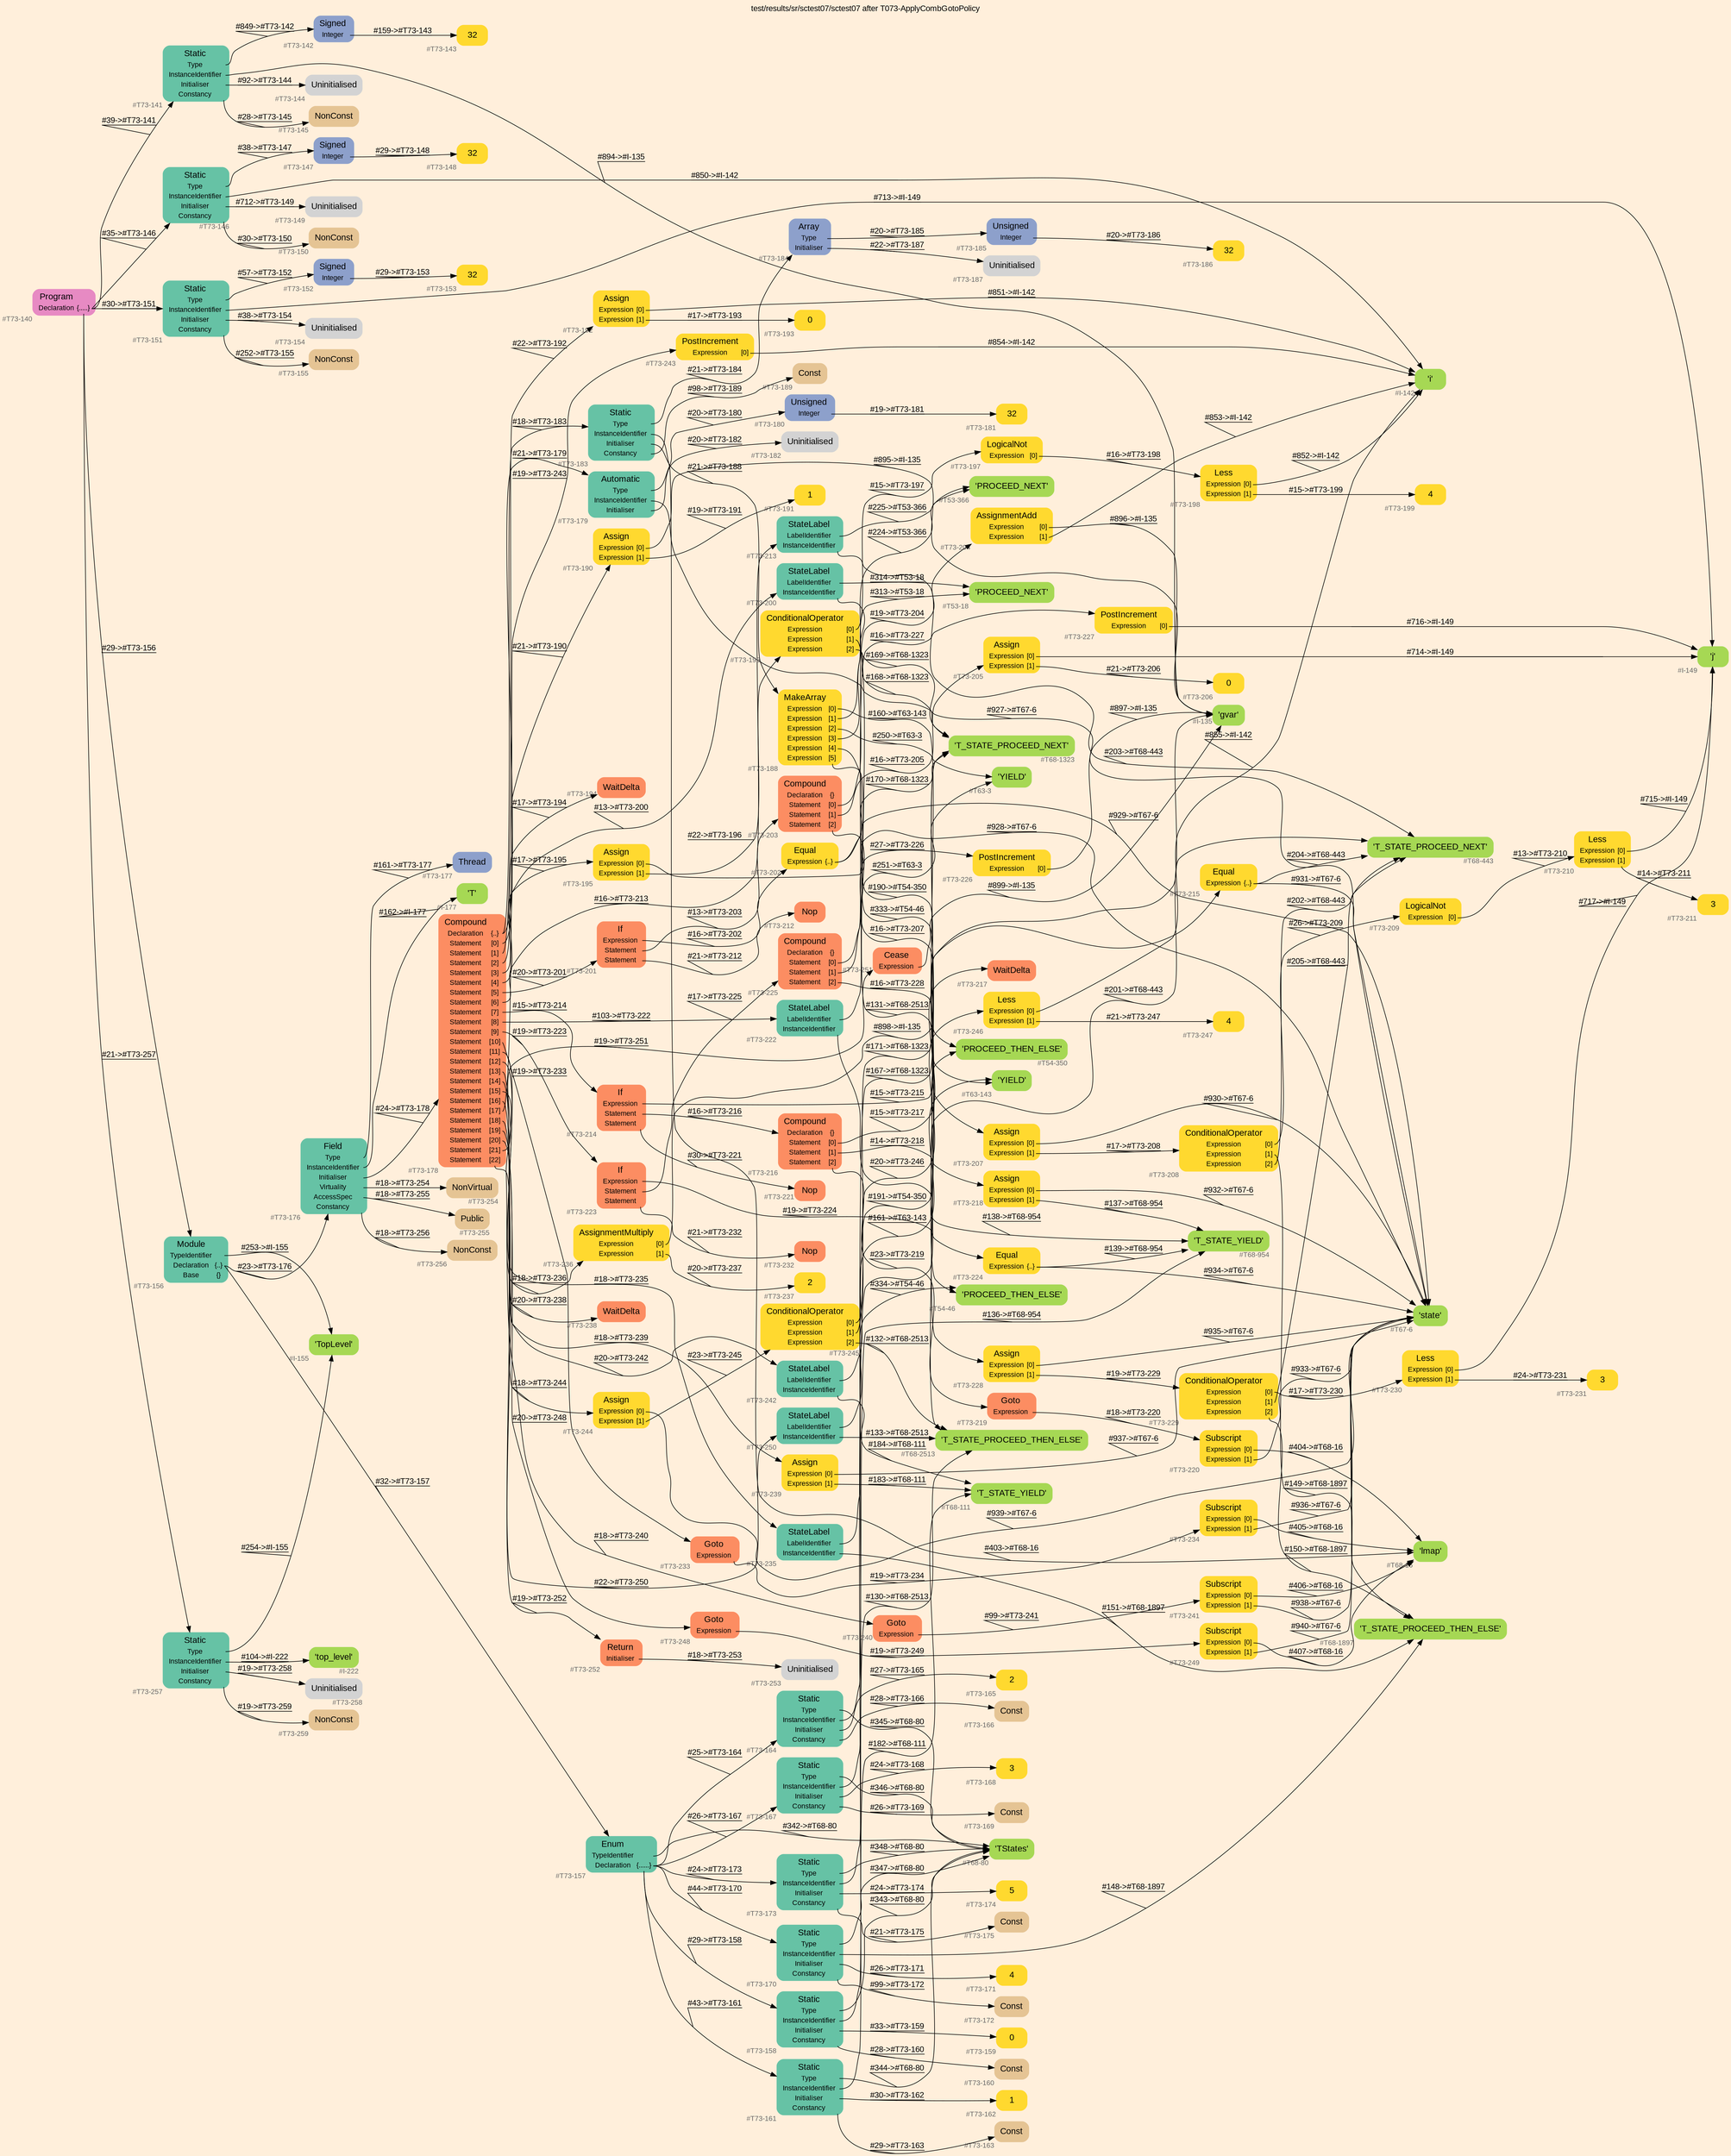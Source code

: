digraph "test/results/sr/sctest07/sctest07 after T073-ApplyCombGotoPolicy" {
label = "test/results/sr/sctest07/sctest07 after T073-ApplyCombGotoPolicy"
labelloc = t
graph [
    rankdir = "LR"
    ranksep = 0.3
    bgcolor = antiquewhite1
    color = black
    fontcolor = black
    fontname = "Arial"
];
node [
    fontname = "Arial"
];
edge [
    fontname = "Arial"
];

// -------------------- node figure --------------------
// -------- block #T73-140 ----------
"#T73-140" [
    fillcolor = "/set28/4"
    xlabel = "#T73-140"
    fontsize = "12"
    fontcolor = grey40
    shape = "plaintext"
    label = <<TABLE BORDER="0" CELLBORDER="0" CELLSPACING="0">
     <TR><TD><FONT COLOR="black" POINT-SIZE="15">Program</FONT></TD></TR>
     <TR><TD><FONT COLOR="black" POINT-SIZE="12">Declaration</FONT></TD><TD PORT="port0"><FONT COLOR="black" POINT-SIZE="12">{.....}</FONT></TD></TR>
    </TABLE>>
    style = "rounded,filled"
];

// -------- block #T73-141 ----------
"#T73-141" [
    fillcolor = "/set28/1"
    xlabel = "#T73-141"
    fontsize = "12"
    fontcolor = grey40
    shape = "plaintext"
    label = <<TABLE BORDER="0" CELLBORDER="0" CELLSPACING="0">
     <TR><TD><FONT COLOR="black" POINT-SIZE="15">Static</FONT></TD></TR>
     <TR><TD><FONT COLOR="black" POINT-SIZE="12">Type</FONT></TD><TD PORT="port0"></TD></TR>
     <TR><TD><FONT COLOR="black" POINT-SIZE="12">InstanceIdentifier</FONT></TD><TD PORT="port1"></TD></TR>
     <TR><TD><FONT COLOR="black" POINT-SIZE="12">Initialiser</FONT></TD><TD PORT="port2"></TD></TR>
     <TR><TD><FONT COLOR="black" POINT-SIZE="12">Constancy</FONT></TD><TD PORT="port3"></TD></TR>
    </TABLE>>
    style = "rounded,filled"
];

// -------- block #T73-142 ----------
"#T73-142" [
    fillcolor = "/set28/3"
    xlabel = "#T73-142"
    fontsize = "12"
    fontcolor = grey40
    shape = "plaintext"
    label = <<TABLE BORDER="0" CELLBORDER="0" CELLSPACING="0">
     <TR><TD><FONT COLOR="black" POINT-SIZE="15">Signed</FONT></TD></TR>
     <TR><TD><FONT COLOR="black" POINT-SIZE="12">Integer</FONT></TD><TD PORT="port0"></TD></TR>
    </TABLE>>
    style = "rounded,filled"
];

// -------- block #T73-143 ----------
"#T73-143" [
    fillcolor = "/set28/6"
    xlabel = "#T73-143"
    fontsize = "12"
    fontcolor = grey40
    shape = "plaintext"
    label = <<TABLE BORDER="0" CELLBORDER="0" CELLSPACING="0">
     <TR><TD><FONT COLOR="black" POINT-SIZE="15">32</FONT></TD></TR>
    </TABLE>>
    style = "rounded,filled"
];

// -------- block #I-135 ----------
"#I-135" [
    fillcolor = "/set28/5"
    xlabel = "#I-135"
    fontsize = "12"
    fontcolor = grey40
    shape = "plaintext"
    label = <<TABLE BORDER="0" CELLBORDER="0" CELLSPACING="0">
     <TR><TD><FONT COLOR="black" POINT-SIZE="15">'gvar'</FONT></TD></TR>
    </TABLE>>
    style = "rounded,filled"
];

// -------- block #T73-144 ----------
"#T73-144" [
    xlabel = "#T73-144"
    fontsize = "12"
    fontcolor = grey40
    shape = "plaintext"
    label = <<TABLE BORDER="0" CELLBORDER="0" CELLSPACING="0">
     <TR><TD><FONT COLOR="black" POINT-SIZE="15">Uninitialised</FONT></TD></TR>
    </TABLE>>
    style = "rounded,filled"
];

// -------- block #T73-145 ----------
"#T73-145" [
    fillcolor = "/set28/7"
    xlabel = "#T73-145"
    fontsize = "12"
    fontcolor = grey40
    shape = "plaintext"
    label = <<TABLE BORDER="0" CELLBORDER="0" CELLSPACING="0">
     <TR><TD><FONT COLOR="black" POINT-SIZE="15">NonConst</FONT></TD></TR>
    </TABLE>>
    style = "rounded,filled"
];

// -------- block #T73-146 ----------
"#T73-146" [
    fillcolor = "/set28/1"
    xlabel = "#T73-146"
    fontsize = "12"
    fontcolor = grey40
    shape = "plaintext"
    label = <<TABLE BORDER="0" CELLBORDER="0" CELLSPACING="0">
     <TR><TD><FONT COLOR="black" POINT-SIZE="15">Static</FONT></TD></TR>
     <TR><TD><FONT COLOR="black" POINT-SIZE="12">Type</FONT></TD><TD PORT="port0"></TD></TR>
     <TR><TD><FONT COLOR="black" POINT-SIZE="12">InstanceIdentifier</FONT></TD><TD PORT="port1"></TD></TR>
     <TR><TD><FONT COLOR="black" POINT-SIZE="12">Initialiser</FONT></TD><TD PORT="port2"></TD></TR>
     <TR><TD><FONT COLOR="black" POINT-SIZE="12">Constancy</FONT></TD><TD PORT="port3"></TD></TR>
    </TABLE>>
    style = "rounded,filled"
];

// -------- block #T73-147 ----------
"#T73-147" [
    fillcolor = "/set28/3"
    xlabel = "#T73-147"
    fontsize = "12"
    fontcolor = grey40
    shape = "plaintext"
    label = <<TABLE BORDER="0" CELLBORDER="0" CELLSPACING="0">
     <TR><TD><FONT COLOR="black" POINT-SIZE="15">Signed</FONT></TD></TR>
     <TR><TD><FONT COLOR="black" POINT-SIZE="12">Integer</FONT></TD><TD PORT="port0"></TD></TR>
    </TABLE>>
    style = "rounded,filled"
];

// -------- block #T73-148 ----------
"#T73-148" [
    fillcolor = "/set28/6"
    xlabel = "#T73-148"
    fontsize = "12"
    fontcolor = grey40
    shape = "plaintext"
    label = <<TABLE BORDER="0" CELLBORDER="0" CELLSPACING="0">
     <TR><TD><FONT COLOR="black" POINT-SIZE="15">32</FONT></TD></TR>
    </TABLE>>
    style = "rounded,filled"
];

// -------- block #I-142 ----------
"#I-142" [
    fillcolor = "/set28/5"
    xlabel = "#I-142"
    fontsize = "12"
    fontcolor = grey40
    shape = "plaintext"
    label = <<TABLE BORDER="0" CELLBORDER="0" CELLSPACING="0">
     <TR><TD><FONT COLOR="black" POINT-SIZE="15">'i'</FONT></TD></TR>
    </TABLE>>
    style = "rounded,filled"
];

// -------- block #T73-149 ----------
"#T73-149" [
    xlabel = "#T73-149"
    fontsize = "12"
    fontcolor = grey40
    shape = "plaintext"
    label = <<TABLE BORDER="0" CELLBORDER="0" CELLSPACING="0">
     <TR><TD><FONT COLOR="black" POINT-SIZE="15">Uninitialised</FONT></TD></TR>
    </TABLE>>
    style = "rounded,filled"
];

// -------- block #T73-150 ----------
"#T73-150" [
    fillcolor = "/set28/7"
    xlabel = "#T73-150"
    fontsize = "12"
    fontcolor = grey40
    shape = "plaintext"
    label = <<TABLE BORDER="0" CELLBORDER="0" CELLSPACING="0">
     <TR><TD><FONT COLOR="black" POINT-SIZE="15">NonConst</FONT></TD></TR>
    </TABLE>>
    style = "rounded,filled"
];

// -------- block #T73-151 ----------
"#T73-151" [
    fillcolor = "/set28/1"
    xlabel = "#T73-151"
    fontsize = "12"
    fontcolor = grey40
    shape = "plaintext"
    label = <<TABLE BORDER="0" CELLBORDER="0" CELLSPACING="0">
     <TR><TD><FONT COLOR="black" POINT-SIZE="15">Static</FONT></TD></TR>
     <TR><TD><FONT COLOR="black" POINT-SIZE="12">Type</FONT></TD><TD PORT="port0"></TD></TR>
     <TR><TD><FONT COLOR="black" POINT-SIZE="12">InstanceIdentifier</FONT></TD><TD PORT="port1"></TD></TR>
     <TR><TD><FONT COLOR="black" POINT-SIZE="12">Initialiser</FONT></TD><TD PORT="port2"></TD></TR>
     <TR><TD><FONT COLOR="black" POINT-SIZE="12">Constancy</FONT></TD><TD PORT="port3"></TD></TR>
    </TABLE>>
    style = "rounded,filled"
];

// -------- block #T73-152 ----------
"#T73-152" [
    fillcolor = "/set28/3"
    xlabel = "#T73-152"
    fontsize = "12"
    fontcolor = grey40
    shape = "plaintext"
    label = <<TABLE BORDER="0" CELLBORDER="0" CELLSPACING="0">
     <TR><TD><FONT COLOR="black" POINT-SIZE="15">Signed</FONT></TD></TR>
     <TR><TD><FONT COLOR="black" POINT-SIZE="12">Integer</FONT></TD><TD PORT="port0"></TD></TR>
    </TABLE>>
    style = "rounded,filled"
];

// -------- block #T73-153 ----------
"#T73-153" [
    fillcolor = "/set28/6"
    xlabel = "#T73-153"
    fontsize = "12"
    fontcolor = grey40
    shape = "plaintext"
    label = <<TABLE BORDER="0" CELLBORDER="0" CELLSPACING="0">
     <TR><TD><FONT COLOR="black" POINT-SIZE="15">32</FONT></TD></TR>
    </TABLE>>
    style = "rounded,filled"
];

// -------- block #I-149 ----------
"#I-149" [
    fillcolor = "/set28/5"
    xlabel = "#I-149"
    fontsize = "12"
    fontcolor = grey40
    shape = "plaintext"
    label = <<TABLE BORDER="0" CELLBORDER="0" CELLSPACING="0">
     <TR><TD><FONT COLOR="black" POINT-SIZE="15">'j'</FONT></TD></TR>
    </TABLE>>
    style = "rounded,filled"
];

// -------- block #T73-154 ----------
"#T73-154" [
    xlabel = "#T73-154"
    fontsize = "12"
    fontcolor = grey40
    shape = "plaintext"
    label = <<TABLE BORDER="0" CELLBORDER="0" CELLSPACING="0">
     <TR><TD><FONT COLOR="black" POINT-SIZE="15">Uninitialised</FONT></TD></TR>
    </TABLE>>
    style = "rounded,filled"
];

// -------- block #T73-155 ----------
"#T73-155" [
    fillcolor = "/set28/7"
    xlabel = "#T73-155"
    fontsize = "12"
    fontcolor = grey40
    shape = "plaintext"
    label = <<TABLE BORDER="0" CELLBORDER="0" CELLSPACING="0">
     <TR><TD><FONT COLOR="black" POINT-SIZE="15">NonConst</FONT></TD></TR>
    </TABLE>>
    style = "rounded,filled"
];

// -------- block #T73-156 ----------
"#T73-156" [
    fillcolor = "/set28/1"
    xlabel = "#T73-156"
    fontsize = "12"
    fontcolor = grey40
    shape = "plaintext"
    label = <<TABLE BORDER="0" CELLBORDER="0" CELLSPACING="0">
     <TR><TD><FONT COLOR="black" POINT-SIZE="15">Module</FONT></TD></TR>
     <TR><TD><FONT COLOR="black" POINT-SIZE="12">TypeIdentifier</FONT></TD><TD PORT="port0"></TD></TR>
     <TR><TD><FONT COLOR="black" POINT-SIZE="12">Declaration</FONT></TD><TD PORT="port1"><FONT COLOR="black" POINT-SIZE="12">{..}</FONT></TD></TR>
     <TR><TD><FONT COLOR="black" POINT-SIZE="12">Base</FONT></TD><TD PORT="port2"><FONT COLOR="black" POINT-SIZE="12">{}</FONT></TD></TR>
    </TABLE>>
    style = "rounded,filled"
];

// -------- block #I-155 ----------
"#I-155" [
    fillcolor = "/set28/5"
    xlabel = "#I-155"
    fontsize = "12"
    fontcolor = grey40
    shape = "plaintext"
    label = <<TABLE BORDER="0" CELLBORDER="0" CELLSPACING="0">
     <TR><TD><FONT COLOR="black" POINT-SIZE="15">'TopLevel'</FONT></TD></TR>
    </TABLE>>
    style = "rounded,filled"
];

// -------- block #T73-157 ----------
"#T73-157" [
    fillcolor = "/set28/1"
    xlabel = "#T73-157"
    fontsize = "12"
    fontcolor = grey40
    shape = "plaintext"
    label = <<TABLE BORDER="0" CELLBORDER="0" CELLSPACING="0">
     <TR><TD><FONT COLOR="black" POINT-SIZE="15">Enum</FONT></TD></TR>
     <TR><TD><FONT COLOR="black" POINT-SIZE="12">TypeIdentifier</FONT></TD><TD PORT="port0"></TD></TR>
     <TR><TD><FONT COLOR="black" POINT-SIZE="12">Declaration</FONT></TD><TD PORT="port1"><FONT COLOR="black" POINT-SIZE="12">{......}</FONT></TD></TR>
    </TABLE>>
    style = "rounded,filled"
];

// -------- block #T68-80 ----------
"#T68-80" [
    fillcolor = "/set28/5"
    xlabel = "#T68-80"
    fontsize = "12"
    fontcolor = grey40
    shape = "plaintext"
    label = <<TABLE BORDER="0" CELLBORDER="0" CELLSPACING="0">
     <TR><TD><FONT COLOR="black" POINT-SIZE="15">'TStates'</FONT></TD></TR>
    </TABLE>>
    style = "rounded,filled"
];

// -------- block #T73-158 ----------
"#T73-158" [
    fillcolor = "/set28/1"
    xlabel = "#T73-158"
    fontsize = "12"
    fontcolor = grey40
    shape = "plaintext"
    label = <<TABLE BORDER="0" CELLBORDER="0" CELLSPACING="0">
     <TR><TD><FONT COLOR="black" POINT-SIZE="15">Static</FONT></TD></TR>
     <TR><TD><FONT COLOR="black" POINT-SIZE="12">Type</FONT></TD><TD PORT="port0"></TD></TR>
     <TR><TD><FONT COLOR="black" POINT-SIZE="12">InstanceIdentifier</FONT></TD><TD PORT="port1"></TD></TR>
     <TR><TD><FONT COLOR="black" POINT-SIZE="12">Initialiser</FONT></TD><TD PORT="port2"></TD></TR>
     <TR><TD><FONT COLOR="black" POINT-SIZE="12">Constancy</FONT></TD><TD PORT="port3"></TD></TR>
    </TABLE>>
    style = "rounded,filled"
];

// -------- block #T68-111 ----------
"#T68-111" [
    fillcolor = "/set28/5"
    xlabel = "#T68-111"
    fontsize = "12"
    fontcolor = grey40
    shape = "plaintext"
    label = <<TABLE BORDER="0" CELLBORDER="0" CELLSPACING="0">
     <TR><TD><FONT COLOR="black" POINT-SIZE="15">'T_STATE_YIELD'</FONT></TD></TR>
    </TABLE>>
    style = "rounded,filled"
];

// -------- block #T73-159 ----------
"#T73-159" [
    fillcolor = "/set28/6"
    xlabel = "#T73-159"
    fontsize = "12"
    fontcolor = grey40
    shape = "plaintext"
    label = <<TABLE BORDER="0" CELLBORDER="0" CELLSPACING="0">
     <TR><TD><FONT COLOR="black" POINT-SIZE="15">0</FONT></TD></TR>
    </TABLE>>
    style = "rounded,filled"
];

// -------- block #T73-160 ----------
"#T73-160" [
    fillcolor = "/set28/7"
    xlabel = "#T73-160"
    fontsize = "12"
    fontcolor = grey40
    shape = "plaintext"
    label = <<TABLE BORDER="0" CELLBORDER="0" CELLSPACING="0">
     <TR><TD><FONT COLOR="black" POINT-SIZE="15">Const</FONT></TD></TR>
    </TABLE>>
    style = "rounded,filled"
];

// -------- block #T73-161 ----------
"#T73-161" [
    fillcolor = "/set28/1"
    xlabel = "#T73-161"
    fontsize = "12"
    fontcolor = grey40
    shape = "plaintext"
    label = <<TABLE BORDER="0" CELLBORDER="0" CELLSPACING="0">
     <TR><TD><FONT COLOR="black" POINT-SIZE="15">Static</FONT></TD></TR>
     <TR><TD><FONT COLOR="black" POINT-SIZE="12">Type</FONT></TD><TD PORT="port0"></TD></TR>
     <TR><TD><FONT COLOR="black" POINT-SIZE="12">InstanceIdentifier</FONT></TD><TD PORT="port1"></TD></TR>
     <TR><TD><FONT COLOR="black" POINT-SIZE="12">Initialiser</FONT></TD><TD PORT="port2"></TD></TR>
     <TR><TD><FONT COLOR="black" POINT-SIZE="12">Constancy</FONT></TD><TD PORT="port3"></TD></TR>
    </TABLE>>
    style = "rounded,filled"
];

// -------- block #T68-443 ----------
"#T68-443" [
    fillcolor = "/set28/5"
    xlabel = "#T68-443"
    fontsize = "12"
    fontcolor = grey40
    shape = "plaintext"
    label = <<TABLE BORDER="0" CELLBORDER="0" CELLSPACING="0">
     <TR><TD><FONT COLOR="black" POINT-SIZE="15">'T_STATE_PROCEED_NEXT'</FONT></TD></TR>
    </TABLE>>
    style = "rounded,filled"
];

// -------- block #T73-162 ----------
"#T73-162" [
    fillcolor = "/set28/6"
    xlabel = "#T73-162"
    fontsize = "12"
    fontcolor = grey40
    shape = "plaintext"
    label = <<TABLE BORDER="0" CELLBORDER="0" CELLSPACING="0">
     <TR><TD><FONT COLOR="black" POINT-SIZE="15">1</FONT></TD></TR>
    </TABLE>>
    style = "rounded,filled"
];

// -------- block #T73-163 ----------
"#T73-163" [
    fillcolor = "/set28/7"
    xlabel = "#T73-163"
    fontsize = "12"
    fontcolor = grey40
    shape = "plaintext"
    label = <<TABLE BORDER="0" CELLBORDER="0" CELLSPACING="0">
     <TR><TD><FONT COLOR="black" POINT-SIZE="15">Const</FONT></TD></TR>
    </TABLE>>
    style = "rounded,filled"
];

// -------- block #T73-164 ----------
"#T73-164" [
    fillcolor = "/set28/1"
    xlabel = "#T73-164"
    fontsize = "12"
    fontcolor = grey40
    shape = "plaintext"
    label = <<TABLE BORDER="0" CELLBORDER="0" CELLSPACING="0">
     <TR><TD><FONT COLOR="black" POINT-SIZE="15">Static</FONT></TD></TR>
     <TR><TD><FONT COLOR="black" POINT-SIZE="12">Type</FONT></TD><TD PORT="port0"></TD></TR>
     <TR><TD><FONT COLOR="black" POINT-SIZE="12">InstanceIdentifier</FONT></TD><TD PORT="port1"></TD></TR>
     <TR><TD><FONT COLOR="black" POINT-SIZE="12">Initialiser</FONT></TD><TD PORT="port2"></TD></TR>
     <TR><TD><FONT COLOR="black" POINT-SIZE="12">Constancy</FONT></TD><TD PORT="port3"></TD></TR>
    </TABLE>>
    style = "rounded,filled"
];

// -------- block #T68-954 ----------
"#T68-954" [
    fillcolor = "/set28/5"
    xlabel = "#T68-954"
    fontsize = "12"
    fontcolor = grey40
    shape = "plaintext"
    label = <<TABLE BORDER="0" CELLBORDER="0" CELLSPACING="0">
     <TR><TD><FONT COLOR="black" POINT-SIZE="15">'T_STATE_YIELD'</FONT></TD></TR>
    </TABLE>>
    style = "rounded,filled"
];

// -------- block #T73-165 ----------
"#T73-165" [
    fillcolor = "/set28/6"
    xlabel = "#T73-165"
    fontsize = "12"
    fontcolor = grey40
    shape = "plaintext"
    label = <<TABLE BORDER="0" CELLBORDER="0" CELLSPACING="0">
     <TR><TD><FONT COLOR="black" POINT-SIZE="15">2</FONT></TD></TR>
    </TABLE>>
    style = "rounded,filled"
];

// -------- block #T73-166 ----------
"#T73-166" [
    fillcolor = "/set28/7"
    xlabel = "#T73-166"
    fontsize = "12"
    fontcolor = grey40
    shape = "plaintext"
    label = <<TABLE BORDER="0" CELLBORDER="0" CELLSPACING="0">
     <TR><TD><FONT COLOR="black" POINT-SIZE="15">Const</FONT></TD></TR>
    </TABLE>>
    style = "rounded,filled"
];

// -------- block #T73-167 ----------
"#T73-167" [
    fillcolor = "/set28/1"
    xlabel = "#T73-167"
    fontsize = "12"
    fontcolor = grey40
    shape = "plaintext"
    label = <<TABLE BORDER="0" CELLBORDER="0" CELLSPACING="0">
     <TR><TD><FONT COLOR="black" POINT-SIZE="15">Static</FONT></TD></TR>
     <TR><TD><FONT COLOR="black" POINT-SIZE="12">Type</FONT></TD><TD PORT="port0"></TD></TR>
     <TR><TD><FONT COLOR="black" POINT-SIZE="12">InstanceIdentifier</FONT></TD><TD PORT="port1"></TD></TR>
     <TR><TD><FONT COLOR="black" POINT-SIZE="12">Initialiser</FONT></TD><TD PORT="port2"></TD></TR>
     <TR><TD><FONT COLOR="black" POINT-SIZE="12">Constancy</FONT></TD><TD PORT="port3"></TD></TR>
    </TABLE>>
    style = "rounded,filled"
];

// -------- block #T68-1323 ----------
"#T68-1323" [
    fillcolor = "/set28/5"
    xlabel = "#T68-1323"
    fontsize = "12"
    fontcolor = grey40
    shape = "plaintext"
    label = <<TABLE BORDER="0" CELLBORDER="0" CELLSPACING="0">
     <TR><TD><FONT COLOR="black" POINT-SIZE="15">'T_STATE_PROCEED_NEXT'</FONT></TD></TR>
    </TABLE>>
    style = "rounded,filled"
];

// -------- block #T73-168 ----------
"#T73-168" [
    fillcolor = "/set28/6"
    xlabel = "#T73-168"
    fontsize = "12"
    fontcolor = grey40
    shape = "plaintext"
    label = <<TABLE BORDER="0" CELLBORDER="0" CELLSPACING="0">
     <TR><TD><FONT COLOR="black" POINT-SIZE="15">3</FONT></TD></TR>
    </TABLE>>
    style = "rounded,filled"
];

// -------- block #T73-169 ----------
"#T73-169" [
    fillcolor = "/set28/7"
    xlabel = "#T73-169"
    fontsize = "12"
    fontcolor = grey40
    shape = "plaintext"
    label = <<TABLE BORDER="0" CELLBORDER="0" CELLSPACING="0">
     <TR><TD><FONT COLOR="black" POINT-SIZE="15">Const</FONT></TD></TR>
    </TABLE>>
    style = "rounded,filled"
];

// -------- block #T73-170 ----------
"#T73-170" [
    fillcolor = "/set28/1"
    xlabel = "#T73-170"
    fontsize = "12"
    fontcolor = grey40
    shape = "plaintext"
    label = <<TABLE BORDER="0" CELLBORDER="0" CELLSPACING="0">
     <TR><TD><FONT COLOR="black" POINT-SIZE="15">Static</FONT></TD></TR>
     <TR><TD><FONT COLOR="black" POINT-SIZE="12">Type</FONT></TD><TD PORT="port0"></TD></TR>
     <TR><TD><FONT COLOR="black" POINT-SIZE="12">InstanceIdentifier</FONT></TD><TD PORT="port1"></TD></TR>
     <TR><TD><FONT COLOR="black" POINT-SIZE="12">Initialiser</FONT></TD><TD PORT="port2"></TD></TR>
     <TR><TD><FONT COLOR="black" POINT-SIZE="12">Constancy</FONT></TD><TD PORT="port3"></TD></TR>
    </TABLE>>
    style = "rounded,filled"
];

// -------- block #T68-1897 ----------
"#T68-1897" [
    fillcolor = "/set28/5"
    xlabel = "#T68-1897"
    fontsize = "12"
    fontcolor = grey40
    shape = "plaintext"
    label = <<TABLE BORDER="0" CELLBORDER="0" CELLSPACING="0">
     <TR><TD><FONT COLOR="black" POINT-SIZE="15">'T_STATE_PROCEED_THEN_ELSE'</FONT></TD></TR>
    </TABLE>>
    style = "rounded,filled"
];

// -------- block #T73-171 ----------
"#T73-171" [
    fillcolor = "/set28/6"
    xlabel = "#T73-171"
    fontsize = "12"
    fontcolor = grey40
    shape = "plaintext"
    label = <<TABLE BORDER="0" CELLBORDER="0" CELLSPACING="0">
     <TR><TD><FONT COLOR="black" POINT-SIZE="15">4</FONT></TD></TR>
    </TABLE>>
    style = "rounded,filled"
];

// -------- block #T73-172 ----------
"#T73-172" [
    fillcolor = "/set28/7"
    xlabel = "#T73-172"
    fontsize = "12"
    fontcolor = grey40
    shape = "plaintext"
    label = <<TABLE BORDER="0" CELLBORDER="0" CELLSPACING="0">
     <TR><TD><FONT COLOR="black" POINT-SIZE="15">Const</FONT></TD></TR>
    </TABLE>>
    style = "rounded,filled"
];

// -------- block #T73-173 ----------
"#T73-173" [
    fillcolor = "/set28/1"
    xlabel = "#T73-173"
    fontsize = "12"
    fontcolor = grey40
    shape = "plaintext"
    label = <<TABLE BORDER="0" CELLBORDER="0" CELLSPACING="0">
     <TR><TD><FONT COLOR="black" POINT-SIZE="15">Static</FONT></TD></TR>
     <TR><TD><FONT COLOR="black" POINT-SIZE="12">Type</FONT></TD><TD PORT="port0"></TD></TR>
     <TR><TD><FONT COLOR="black" POINT-SIZE="12">InstanceIdentifier</FONT></TD><TD PORT="port1"></TD></TR>
     <TR><TD><FONT COLOR="black" POINT-SIZE="12">Initialiser</FONT></TD><TD PORT="port2"></TD></TR>
     <TR><TD><FONT COLOR="black" POINT-SIZE="12">Constancy</FONT></TD><TD PORT="port3"></TD></TR>
    </TABLE>>
    style = "rounded,filled"
];

// -------- block #T68-2513 ----------
"#T68-2513" [
    fillcolor = "/set28/5"
    xlabel = "#T68-2513"
    fontsize = "12"
    fontcolor = grey40
    shape = "plaintext"
    label = <<TABLE BORDER="0" CELLBORDER="0" CELLSPACING="0">
     <TR><TD><FONT COLOR="black" POINT-SIZE="15">'T_STATE_PROCEED_THEN_ELSE'</FONT></TD></TR>
    </TABLE>>
    style = "rounded,filled"
];

// -------- block #T73-174 ----------
"#T73-174" [
    fillcolor = "/set28/6"
    xlabel = "#T73-174"
    fontsize = "12"
    fontcolor = grey40
    shape = "plaintext"
    label = <<TABLE BORDER="0" CELLBORDER="0" CELLSPACING="0">
     <TR><TD><FONT COLOR="black" POINT-SIZE="15">5</FONT></TD></TR>
    </TABLE>>
    style = "rounded,filled"
];

// -------- block #T73-175 ----------
"#T73-175" [
    fillcolor = "/set28/7"
    xlabel = "#T73-175"
    fontsize = "12"
    fontcolor = grey40
    shape = "plaintext"
    label = <<TABLE BORDER="0" CELLBORDER="0" CELLSPACING="0">
     <TR><TD><FONT COLOR="black" POINT-SIZE="15">Const</FONT></TD></TR>
    </TABLE>>
    style = "rounded,filled"
];

// -------- block #T73-176 ----------
"#T73-176" [
    fillcolor = "/set28/1"
    xlabel = "#T73-176"
    fontsize = "12"
    fontcolor = grey40
    shape = "plaintext"
    label = <<TABLE BORDER="0" CELLBORDER="0" CELLSPACING="0">
     <TR><TD><FONT COLOR="black" POINT-SIZE="15">Field</FONT></TD></TR>
     <TR><TD><FONT COLOR="black" POINT-SIZE="12">Type</FONT></TD><TD PORT="port0"></TD></TR>
     <TR><TD><FONT COLOR="black" POINT-SIZE="12">InstanceIdentifier</FONT></TD><TD PORT="port1"></TD></TR>
     <TR><TD><FONT COLOR="black" POINT-SIZE="12">Initialiser</FONT></TD><TD PORT="port2"></TD></TR>
     <TR><TD><FONT COLOR="black" POINT-SIZE="12">Virtuality</FONT></TD><TD PORT="port3"></TD></TR>
     <TR><TD><FONT COLOR="black" POINT-SIZE="12">AccessSpec</FONT></TD><TD PORT="port4"></TD></TR>
     <TR><TD><FONT COLOR="black" POINT-SIZE="12">Constancy</FONT></TD><TD PORT="port5"></TD></TR>
    </TABLE>>
    style = "rounded,filled"
];

// -------- block #T73-177 ----------
"#T73-177" [
    fillcolor = "/set28/3"
    xlabel = "#T73-177"
    fontsize = "12"
    fontcolor = grey40
    shape = "plaintext"
    label = <<TABLE BORDER="0" CELLBORDER="0" CELLSPACING="0">
     <TR><TD><FONT COLOR="black" POINT-SIZE="15">Thread</FONT></TD></TR>
    </TABLE>>
    style = "rounded,filled"
];

// -------- block #I-177 ----------
"#I-177" [
    fillcolor = "/set28/5"
    xlabel = "#I-177"
    fontsize = "12"
    fontcolor = grey40
    shape = "plaintext"
    label = <<TABLE BORDER="0" CELLBORDER="0" CELLSPACING="0">
     <TR><TD><FONT COLOR="black" POINT-SIZE="15">'T'</FONT></TD></TR>
    </TABLE>>
    style = "rounded,filled"
];

// -------- block #T73-178 ----------
"#T73-178" [
    fillcolor = "/set28/2"
    xlabel = "#T73-178"
    fontsize = "12"
    fontcolor = grey40
    shape = "plaintext"
    label = <<TABLE BORDER="0" CELLBORDER="0" CELLSPACING="0">
     <TR><TD><FONT COLOR="black" POINT-SIZE="15">Compound</FONT></TD></TR>
     <TR><TD><FONT COLOR="black" POINT-SIZE="12">Declaration</FONT></TD><TD PORT="port0"><FONT COLOR="black" POINT-SIZE="12">{..}</FONT></TD></TR>
     <TR><TD><FONT COLOR="black" POINT-SIZE="12">Statement</FONT></TD><TD PORT="port1"><FONT COLOR="black" POINT-SIZE="12">[0]</FONT></TD></TR>
     <TR><TD><FONT COLOR="black" POINT-SIZE="12">Statement</FONT></TD><TD PORT="port2"><FONT COLOR="black" POINT-SIZE="12">[1]</FONT></TD></TR>
     <TR><TD><FONT COLOR="black" POINT-SIZE="12">Statement</FONT></TD><TD PORT="port3"><FONT COLOR="black" POINT-SIZE="12">[2]</FONT></TD></TR>
     <TR><TD><FONT COLOR="black" POINT-SIZE="12">Statement</FONT></TD><TD PORT="port4"><FONT COLOR="black" POINT-SIZE="12">[3]</FONT></TD></TR>
     <TR><TD><FONT COLOR="black" POINT-SIZE="12">Statement</FONT></TD><TD PORT="port5"><FONT COLOR="black" POINT-SIZE="12">[4]</FONT></TD></TR>
     <TR><TD><FONT COLOR="black" POINT-SIZE="12">Statement</FONT></TD><TD PORT="port6"><FONT COLOR="black" POINT-SIZE="12">[5]</FONT></TD></TR>
     <TR><TD><FONT COLOR="black" POINT-SIZE="12">Statement</FONT></TD><TD PORT="port7"><FONT COLOR="black" POINT-SIZE="12">[6]</FONT></TD></TR>
     <TR><TD><FONT COLOR="black" POINT-SIZE="12">Statement</FONT></TD><TD PORT="port8"><FONT COLOR="black" POINT-SIZE="12">[7]</FONT></TD></TR>
     <TR><TD><FONT COLOR="black" POINT-SIZE="12">Statement</FONT></TD><TD PORT="port9"><FONT COLOR="black" POINT-SIZE="12">[8]</FONT></TD></TR>
     <TR><TD><FONT COLOR="black" POINT-SIZE="12">Statement</FONT></TD><TD PORT="port10"><FONT COLOR="black" POINT-SIZE="12">[9]</FONT></TD></TR>
     <TR><TD><FONT COLOR="black" POINT-SIZE="12">Statement</FONT></TD><TD PORT="port11"><FONT COLOR="black" POINT-SIZE="12">[10]</FONT></TD></TR>
     <TR><TD><FONT COLOR="black" POINT-SIZE="12">Statement</FONT></TD><TD PORT="port12"><FONT COLOR="black" POINT-SIZE="12">[11]</FONT></TD></TR>
     <TR><TD><FONT COLOR="black" POINT-SIZE="12">Statement</FONT></TD><TD PORT="port13"><FONT COLOR="black" POINT-SIZE="12">[12]</FONT></TD></TR>
     <TR><TD><FONT COLOR="black" POINT-SIZE="12">Statement</FONT></TD><TD PORT="port14"><FONT COLOR="black" POINT-SIZE="12">[13]</FONT></TD></TR>
     <TR><TD><FONT COLOR="black" POINT-SIZE="12">Statement</FONT></TD><TD PORT="port15"><FONT COLOR="black" POINT-SIZE="12">[14]</FONT></TD></TR>
     <TR><TD><FONT COLOR="black" POINT-SIZE="12">Statement</FONT></TD><TD PORT="port16"><FONT COLOR="black" POINT-SIZE="12">[15]</FONT></TD></TR>
     <TR><TD><FONT COLOR="black" POINT-SIZE="12">Statement</FONT></TD><TD PORT="port17"><FONT COLOR="black" POINT-SIZE="12">[16]</FONT></TD></TR>
     <TR><TD><FONT COLOR="black" POINT-SIZE="12">Statement</FONT></TD><TD PORT="port18"><FONT COLOR="black" POINT-SIZE="12">[17]</FONT></TD></TR>
     <TR><TD><FONT COLOR="black" POINT-SIZE="12">Statement</FONT></TD><TD PORT="port19"><FONT COLOR="black" POINT-SIZE="12">[18]</FONT></TD></TR>
     <TR><TD><FONT COLOR="black" POINT-SIZE="12">Statement</FONT></TD><TD PORT="port20"><FONT COLOR="black" POINT-SIZE="12">[19]</FONT></TD></TR>
     <TR><TD><FONT COLOR="black" POINT-SIZE="12">Statement</FONT></TD><TD PORT="port21"><FONT COLOR="black" POINT-SIZE="12">[20]</FONT></TD></TR>
     <TR><TD><FONT COLOR="black" POINT-SIZE="12">Statement</FONT></TD><TD PORT="port22"><FONT COLOR="black" POINT-SIZE="12">[21]</FONT></TD></TR>
     <TR><TD><FONT COLOR="black" POINT-SIZE="12">Statement</FONT></TD><TD PORT="port23"><FONT COLOR="black" POINT-SIZE="12">[22]</FONT></TD></TR>
    </TABLE>>
    style = "rounded,filled"
];

// -------- block #T73-179 ----------
"#T73-179" [
    fillcolor = "/set28/1"
    xlabel = "#T73-179"
    fontsize = "12"
    fontcolor = grey40
    shape = "plaintext"
    label = <<TABLE BORDER="0" CELLBORDER="0" CELLSPACING="0">
     <TR><TD><FONT COLOR="black" POINT-SIZE="15">Automatic</FONT></TD></TR>
     <TR><TD><FONT COLOR="black" POINT-SIZE="12">Type</FONT></TD><TD PORT="port0"></TD></TR>
     <TR><TD><FONT COLOR="black" POINT-SIZE="12">InstanceIdentifier</FONT></TD><TD PORT="port1"></TD></TR>
     <TR><TD><FONT COLOR="black" POINT-SIZE="12">Initialiser</FONT></TD><TD PORT="port2"></TD></TR>
    </TABLE>>
    style = "rounded,filled"
];

// -------- block #T73-180 ----------
"#T73-180" [
    fillcolor = "/set28/3"
    xlabel = "#T73-180"
    fontsize = "12"
    fontcolor = grey40
    shape = "plaintext"
    label = <<TABLE BORDER="0" CELLBORDER="0" CELLSPACING="0">
     <TR><TD><FONT COLOR="black" POINT-SIZE="15">Unsigned</FONT></TD></TR>
     <TR><TD><FONT COLOR="black" POINT-SIZE="12">Integer</FONT></TD><TD PORT="port0"></TD></TR>
    </TABLE>>
    style = "rounded,filled"
];

// -------- block #T73-181 ----------
"#T73-181" [
    fillcolor = "/set28/6"
    xlabel = "#T73-181"
    fontsize = "12"
    fontcolor = grey40
    shape = "plaintext"
    label = <<TABLE BORDER="0" CELLBORDER="0" CELLSPACING="0">
     <TR><TD><FONT COLOR="black" POINT-SIZE="15">32</FONT></TD></TR>
    </TABLE>>
    style = "rounded,filled"
];

// -------- block #T67-6 ----------
"#T67-6" [
    fillcolor = "/set28/5"
    xlabel = "#T67-6"
    fontsize = "12"
    fontcolor = grey40
    shape = "plaintext"
    label = <<TABLE BORDER="0" CELLBORDER="0" CELLSPACING="0">
     <TR><TD><FONT COLOR="black" POINT-SIZE="15">'state'</FONT></TD></TR>
    </TABLE>>
    style = "rounded,filled"
];

// -------- block #T73-182 ----------
"#T73-182" [
    xlabel = "#T73-182"
    fontsize = "12"
    fontcolor = grey40
    shape = "plaintext"
    label = <<TABLE BORDER="0" CELLBORDER="0" CELLSPACING="0">
     <TR><TD><FONT COLOR="black" POINT-SIZE="15">Uninitialised</FONT></TD></TR>
    </TABLE>>
    style = "rounded,filled"
];

// -------- block #T73-183 ----------
"#T73-183" [
    fillcolor = "/set28/1"
    xlabel = "#T73-183"
    fontsize = "12"
    fontcolor = grey40
    shape = "plaintext"
    label = <<TABLE BORDER="0" CELLBORDER="0" CELLSPACING="0">
     <TR><TD><FONT COLOR="black" POINT-SIZE="15">Static</FONT></TD></TR>
     <TR><TD><FONT COLOR="black" POINT-SIZE="12">Type</FONT></TD><TD PORT="port0"></TD></TR>
     <TR><TD><FONT COLOR="black" POINT-SIZE="12">InstanceIdentifier</FONT></TD><TD PORT="port1"></TD></TR>
     <TR><TD><FONT COLOR="black" POINT-SIZE="12">Initialiser</FONT></TD><TD PORT="port2"></TD></TR>
     <TR><TD><FONT COLOR="black" POINT-SIZE="12">Constancy</FONT></TD><TD PORT="port3"></TD></TR>
    </TABLE>>
    style = "rounded,filled"
];

// -------- block #T73-184 ----------
"#T73-184" [
    fillcolor = "/set28/3"
    xlabel = "#T73-184"
    fontsize = "12"
    fontcolor = grey40
    shape = "plaintext"
    label = <<TABLE BORDER="0" CELLBORDER="0" CELLSPACING="0">
     <TR><TD><FONT COLOR="black" POINT-SIZE="15">Array</FONT></TD></TR>
     <TR><TD><FONT COLOR="black" POINT-SIZE="12">Type</FONT></TD><TD PORT="port0"></TD></TR>
     <TR><TD><FONT COLOR="black" POINT-SIZE="12">Initialiser</FONT></TD><TD PORT="port1"></TD></TR>
    </TABLE>>
    style = "rounded,filled"
];

// -------- block #T73-185 ----------
"#T73-185" [
    fillcolor = "/set28/3"
    xlabel = "#T73-185"
    fontsize = "12"
    fontcolor = grey40
    shape = "plaintext"
    label = <<TABLE BORDER="0" CELLBORDER="0" CELLSPACING="0">
     <TR><TD><FONT COLOR="black" POINT-SIZE="15">Unsigned</FONT></TD></TR>
     <TR><TD><FONT COLOR="black" POINT-SIZE="12">Integer</FONT></TD><TD PORT="port0"></TD></TR>
    </TABLE>>
    style = "rounded,filled"
];

// -------- block #T73-186 ----------
"#T73-186" [
    fillcolor = "/set28/6"
    xlabel = "#T73-186"
    fontsize = "12"
    fontcolor = grey40
    shape = "plaintext"
    label = <<TABLE BORDER="0" CELLBORDER="0" CELLSPACING="0">
     <TR><TD><FONT COLOR="black" POINT-SIZE="15">32</FONT></TD></TR>
    </TABLE>>
    style = "rounded,filled"
];

// -------- block #T73-187 ----------
"#T73-187" [
    xlabel = "#T73-187"
    fontsize = "12"
    fontcolor = grey40
    shape = "plaintext"
    label = <<TABLE BORDER="0" CELLBORDER="0" CELLSPACING="0">
     <TR><TD><FONT COLOR="black" POINT-SIZE="15">Uninitialised</FONT></TD></TR>
    </TABLE>>
    style = "rounded,filled"
];

// -------- block #T68-16 ----------
"#T68-16" [
    fillcolor = "/set28/5"
    xlabel = "#T68-16"
    fontsize = "12"
    fontcolor = grey40
    shape = "plaintext"
    label = <<TABLE BORDER="0" CELLBORDER="0" CELLSPACING="0">
     <TR><TD><FONT COLOR="black" POINT-SIZE="15">'lmap'</FONT></TD></TR>
    </TABLE>>
    style = "rounded,filled"
];

// -------- block #T73-188 ----------
"#T73-188" [
    fillcolor = "/set28/6"
    xlabel = "#T73-188"
    fontsize = "12"
    fontcolor = grey40
    shape = "plaintext"
    label = <<TABLE BORDER="0" CELLBORDER="0" CELLSPACING="0">
     <TR><TD><FONT COLOR="black" POINT-SIZE="15">MakeArray</FONT></TD></TR>
     <TR><TD><FONT COLOR="black" POINT-SIZE="12">Expression</FONT></TD><TD PORT="port0"><FONT COLOR="black" POINT-SIZE="12">[0]</FONT></TD></TR>
     <TR><TD><FONT COLOR="black" POINT-SIZE="12">Expression</FONT></TD><TD PORT="port1"><FONT COLOR="black" POINT-SIZE="12">[1]</FONT></TD></TR>
     <TR><TD><FONT COLOR="black" POINT-SIZE="12">Expression</FONT></TD><TD PORT="port2"><FONT COLOR="black" POINT-SIZE="12">[2]</FONT></TD></TR>
     <TR><TD><FONT COLOR="black" POINT-SIZE="12">Expression</FONT></TD><TD PORT="port3"><FONT COLOR="black" POINT-SIZE="12">[3]</FONT></TD></TR>
     <TR><TD><FONT COLOR="black" POINT-SIZE="12">Expression</FONT></TD><TD PORT="port4"><FONT COLOR="black" POINT-SIZE="12">[4]</FONT></TD></TR>
     <TR><TD><FONT COLOR="black" POINT-SIZE="12">Expression</FONT></TD><TD PORT="port5"><FONT COLOR="black" POINT-SIZE="12">[5]</FONT></TD></TR>
    </TABLE>>
    style = "rounded,filled"
];

// -------- block #T63-143 ----------
"#T63-143" [
    fillcolor = "/set28/5"
    xlabel = "#T63-143"
    fontsize = "12"
    fontcolor = grey40
    shape = "plaintext"
    label = <<TABLE BORDER="0" CELLBORDER="0" CELLSPACING="0">
     <TR><TD><FONT COLOR="black" POINT-SIZE="15">'YIELD'</FONT></TD></TR>
    </TABLE>>
    style = "rounded,filled"
];

// -------- block #T53-366 ----------
"#T53-366" [
    fillcolor = "/set28/5"
    xlabel = "#T53-366"
    fontsize = "12"
    fontcolor = grey40
    shape = "plaintext"
    label = <<TABLE BORDER="0" CELLBORDER="0" CELLSPACING="0">
     <TR><TD><FONT COLOR="black" POINT-SIZE="15">'PROCEED_NEXT'</FONT></TD></TR>
    </TABLE>>
    style = "rounded,filled"
];

// -------- block #T63-3 ----------
"#T63-3" [
    fillcolor = "/set28/5"
    xlabel = "#T63-3"
    fontsize = "12"
    fontcolor = grey40
    shape = "plaintext"
    label = <<TABLE BORDER="0" CELLBORDER="0" CELLSPACING="0">
     <TR><TD><FONT COLOR="black" POINT-SIZE="15">'YIELD'</FONT></TD></TR>
    </TABLE>>
    style = "rounded,filled"
];

// -------- block #T53-18 ----------
"#T53-18" [
    fillcolor = "/set28/5"
    xlabel = "#T53-18"
    fontsize = "12"
    fontcolor = grey40
    shape = "plaintext"
    label = <<TABLE BORDER="0" CELLBORDER="0" CELLSPACING="0">
     <TR><TD><FONT COLOR="black" POINT-SIZE="15">'PROCEED_NEXT'</FONT></TD></TR>
    </TABLE>>
    style = "rounded,filled"
];

// -------- block #T54-350 ----------
"#T54-350" [
    fillcolor = "/set28/5"
    xlabel = "#T54-350"
    fontsize = "12"
    fontcolor = grey40
    shape = "plaintext"
    label = <<TABLE BORDER="0" CELLBORDER="0" CELLSPACING="0">
     <TR><TD><FONT COLOR="black" POINT-SIZE="15">'PROCEED_THEN_ELSE'</FONT></TD></TR>
    </TABLE>>
    style = "rounded,filled"
];

// -------- block #T54-46 ----------
"#T54-46" [
    fillcolor = "/set28/5"
    xlabel = "#T54-46"
    fontsize = "12"
    fontcolor = grey40
    shape = "plaintext"
    label = <<TABLE BORDER="0" CELLBORDER="0" CELLSPACING="0">
     <TR><TD><FONT COLOR="black" POINT-SIZE="15">'PROCEED_THEN_ELSE'</FONT></TD></TR>
    </TABLE>>
    style = "rounded,filled"
];

// -------- block #T73-189 ----------
"#T73-189" [
    fillcolor = "/set28/7"
    xlabel = "#T73-189"
    fontsize = "12"
    fontcolor = grey40
    shape = "plaintext"
    label = <<TABLE BORDER="0" CELLBORDER="0" CELLSPACING="0">
     <TR><TD><FONT COLOR="black" POINT-SIZE="15">Const</FONT></TD></TR>
    </TABLE>>
    style = "rounded,filled"
];

// -------- block #T73-190 ----------
"#T73-190" [
    fillcolor = "/set28/6"
    xlabel = "#T73-190"
    fontsize = "12"
    fontcolor = grey40
    shape = "plaintext"
    label = <<TABLE BORDER="0" CELLBORDER="0" CELLSPACING="0">
     <TR><TD><FONT COLOR="black" POINT-SIZE="15">Assign</FONT></TD></TR>
     <TR><TD><FONT COLOR="black" POINT-SIZE="12">Expression</FONT></TD><TD PORT="port0"><FONT COLOR="black" POINT-SIZE="12">[0]</FONT></TD></TR>
     <TR><TD><FONT COLOR="black" POINT-SIZE="12">Expression</FONT></TD><TD PORT="port1"><FONT COLOR="black" POINT-SIZE="12">[1]</FONT></TD></TR>
    </TABLE>>
    style = "rounded,filled"
];

// -------- block #T73-191 ----------
"#T73-191" [
    fillcolor = "/set28/6"
    xlabel = "#T73-191"
    fontsize = "12"
    fontcolor = grey40
    shape = "plaintext"
    label = <<TABLE BORDER="0" CELLBORDER="0" CELLSPACING="0">
     <TR><TD><FONT COLOR="black" POINT-SIZE="15">1</FONT></TD></TR>
    </TABLE>>
    style = "rounded,filled"
];

// -------- block #T73-192 ----------
"#T73-192" [
    fillcolor = "/set28/6"
    xlabel = "#T73-192"
    fontsize = "12"
    fontcolor = grey40
    shape = "plaintext"
    label = <<TABLE BORDER="0" CELLBORDER="0" CELLSPACING="0">
     <TR><TD><FONT COLOR="black" POINT-SIZE="15">Assign</FONT></TD></TR>
     <TR><TD><FONT COLOR="black" POINT-SIZE="12">Expression</FONT></TD><TD PORT="port0"><FONT COLOR="black" POINT-SIZE="12">[0]</FONT></TD></TR>
     <TR><TD><FONT COLOR="black" POINT-SIZE="12">Expression</FONT></TD><TD PORT="port1"><FONT COLOR="black" POINT-SIZE="12">[1]</FONT></TD></TR>
    </TABLE>>
    style = "rounded,filled"
];

// -------- block #T73-193 ----------
"#T73-193" [
    fillcolor = "/set28/6"
    xlabel = "#T73-193"
    fontsize = "12"
    fontcolor = grey40
    shape = "plaintext"
    label = <<TABLE BORDER="0" CELLBORDER="0" CELLSPACING="0">
     <TR><TD><FONT COLOR="black" POINT-SIZE="15">0</FONT></TD></TR>
    </TABLE>>
    style = "rounded,filled"
];

// -------- block #T73-194 ----------
"#T73-194" [
    fillcolor = "/set28/2"
    xlabel = "#T73-194"
    fontsize = "12"
    fontcolor = grey40
    shape = "plaintext"
    label = <<TABLE BORDER="0" CELLBORDER="0" CELLSPACING="0">
     <TR><TD><FONT COLOR="black" POINT-SIZE="15">WaitDelta</FONT></TD></TR>
    </TABLE>>
    style = "rounded,filled"
];

// -------- block #T73-195 ----------
"#T73-195" [
    fillcolor = "/set28/6"
    xlabel = "#T73-195"
    fontsize = "12"
    fontcolor = grey40
    shape = "plaintext"
    label = <<TABLE BORDER="0" CELLBORDER="0" CELLSPACING="0">
     <TR><TD><FONT COLOR="black" POINT-SIZE="15">Assign</FONT></TD></TR>
     <TR><TD><FONT COLOR="black" POINT-SIZE="12">Expression</FONT></TD><TD PORT="port0"><FONT COLOR="black" POINT-SIZE="12">[0]</FONT></TD></TR>
     <TR><TD><FONT COLOR="black" POINT-SIZE="12">Expression</FONT></TD><TD PORT="port1"><FONT COLOR="black" POINT-SIZE="12">[1]</FONT></TD></TR>
    </TABLE>>
    style = "rounded,filled"
];

// -------- block #T73-196 ----------
"#T73-196" [
    fillcolor = "/set28/6"
    xlabel = "#T73-196"
    fontsize = "12"
    fontcolor = grey40
    shape = "plaintext"
    label = <<TABLE BORDER="0" CELLBORDER="0" CELLSPACING="0">
     <TR><TD><FONT COLOR="black" POINT-SIZE="15">ConditionalOperator</FONT></TD></TR>
     <TR><TD><FONT COLOR="black" POINT-SIZE="12">Expression</FONT></TD><TD PORT="port0"><FONT COLOR="black" POINT-SIZE="12">[0]</FONT></TD></TR>
     <TR><TD><FONT COLOR="black" POINT-SIZE="12">Expression</FONT></TD><TD PORT="port1"><FONT COLOR="black" POINT-SIZE="12">[1]</FONT></TD></TR>
     <TR><TD><FONT COLOR="black" POINT-SIZE="12">Expression</FONT></TD><TD PORT="port2"><FONT COLOR="black" POINT-SIZE="12">[2]</FONT></TD></TR>
    </TABLE>>
    style = "rounded,filled"
];

// -------- block #T73-197 ----------
"#T73-197" [
    fillcolor = "/set28/6"
    xlabel = "#T73-197"
    fontsize = "12"
    fontcolor = grey40
    shape = "plaintext"
    label = <<TABLE BORDER="0" CELLBORDER="0" CELLSPACING="0">
     <TR><TD><FONT COLOR="black" POINT-SIZE="15">LogicalNot</FONT></TD></TR>
     <TR><TD><FONT COLOR="black" POINT-SIZE="12">Expression</FONT></TD><TD PORT="port0"><FONT COLOR="black" POINT-SIZE="12">[0]</FONT></TD></TR>
    </TABLE>>
    style = "rounded,filled"
];

// -------- block #T73-198 ----------
"#T73-198" [
    fillcolor = "/set28/6"
    xlabel = "#T73-198"
    fontsize = "12"
    fontcolor = grey40
    shape = "plaintext"
    label = <<TABLE BORDER="0" CELLBORDER="0" CELLSPACING="0">
     <TR><TD><FONT COLOR="black" POINT-SIZE="15">Less</FONT></TD></TR>
     <TR><TD><FONT COLOR="black" POINT-SIZE="12">Expression</FONT></TD><TD PORT="port0"><FONT COLOR="black" POINT-SIZE="12">[0]</FONT></TD></TR>
     <TR><TD><FONT COLOR="black" POINT-SIZE="12">Expression</FONT></TD><TD PORT="port1"><FONT COLOR="black" POINT-SIZE="12">[1]</FONT></TD></TR>
    </TABLE>>
    style = "rounded,filled"
];

// -------- block #T73-199 ----------
"#T73-199" [
    fillcolor = "/set28/6"
    xlabel = "#T73-199"
    fontsize = "12"
    fontcolor = grey40
    shape = "plaintext"
    label = <<TABLE BORDER="0" CELLBORDER="0" CELLSPACING="0">
     <TR><TD><FONT COLOR="black" POINT-SIZE="15">4</FONT></TD></TR>
    </TABLE>>
    style = "rounded,filled"
];

// -------- block #T73-200 ----------
"#T73-200" [
    fillcolor = "/set28/1"
    xlabel = "#T73-200"
    fontsize = "12"
    fontcolor = grey40
    shape = "plaintext"
    label = <<TABLE BORDER="0" CELLBORDER="0" CELLSPACING="0">
     <TR><TD><FONT COLOR="black" POINT-SIZE="15">StateLabel</FONT></TD></TR>
     <TR><TD><FONT COLOR="black" POINT-SIZE="12">LabelIdentifier</FONT></TD><TD PORT="port0"></TD></TR>
     <TR><TD><FONT COLOR="black" POINT-SIZE="12">InstanceIdentifier</FONT></TD><TD PORT="port1"></TD></TR>
    </TABLE>>
    style = "rounded,filled"
];

// -------- block #T73-201 ----------
"#T73-201" [
    fillcolor = "/set28/2"
    xlabel = "#T73-201"
    fontsize = "12"
    fontcolor = grey40
    shape = "plaintext"
    label = <<TABLE BORDER="0" CELLBORDER="0" CELLSPACING="0">
     <TR><TD><FONT COLOR="black" POINT-SIZE="15">If</FONT></TD></TR>
     <TR><TD><FONT COLOR="black" POINT-SIZE="12">Expression</FONT></TD><TD PORT="port0"></TD></TR>
     <TR><TD><FONT COLOR="black" POINT-SIZE="12">Statement</FONT></TD><TD PORT="port1"></TD></TR>
     <TR><TD><FONT COLOR="black" POINT-SIZE="12">Statement</FONT></TD><TD PORT="port2"></TD></TR>
    </TABLE>>
    style = "rounded,filled"
];

// -------- block #T73-202 ----------
"#T73-202" [
    fillcolor = "/set28/6"
    xlabel = "#T73-202"
    fontsize = "12"
    fontcolor = grey40
    shape = "plaintext"
    label = <<TABLE BORDER="0" CELLBORDER="0" CELLSPACING="0">
     <TR><TD><FONT COLOR="black" POINT-SIZE="15">Equal</FONT></TD></TR>
     <TR><TD><FONT COLOR="black" POINT-SIZE="12">Expression</FONT></TD><TD PORT="port0"><FONT COLOR="black" POINT-SIZE="12">{..}</FONT></TD></TR>
    </TABLE>>
    style = "rounded,filled"
];

// -------- block #T73-203 ----------
"#T73-203" [
    fillcolor = "/set28/2"
    xlabel = "#T73-203"
    fontsize = "12"
    fontcolor = grey40
    shape = "plaintext"
    label = <<TABLE BORDER="0" CELLBORDER="0" CELLSPACING="0">
     <TR><TD><FONT COLOR="black" POINT-SIZE="15">Compound</FONT></TD></TR>
     <TR><TD><FONT COLOR="black" POINT-SIZE="12">Declaration</FONT></TD><TD PORT="port0"><FONT COLOR="black" POINT-SIZE="12">{}</FONT></TD></TR>
     <TR><TD><FONT COLOR="black" POINT-SIZE="12">Statement</FONT></TD><TD PORT="port1"><FONT COLOR="black" POINT-SIZE="12">[0]</FONT></TD></TR>
     <TR><TD><FONT COLOR="black" POINT-SIZE="12">Statement</FONT></TD><TD PORT="port2"><FONT COLOR="black" POINT-SIZE="12">[1]</FONT></TD></TR>
     <TR><TD><FONT COLOR="black" POINT-SIZE="12">Statement</FONT></TD><TD PORT="port3"><FONT COLOR="black" POINT-SIZE="12">[2]</FONT></TD></TR>
    </TABLE>>
    style = "rounded,filled"
];

// -------- block #T73-204 ----------
"#T73-204" [
    fillcolor = "/set28/6"
    xlabel = "#T73-204"
    fontsize = "12"
    fontcolor = grey40
    shape = "plaintext"
    label = <<TABLE BORDER="0" CELLBORDER="0" CELLSPACING="0">
     <TR><TD><FONT COLOR="black" POINT-SIZE="15">AssignmentAdd</FONT></TD></TR>
     <TR><TD><FONT COLOR="black" POINT-SIZE="12">Expression</FONT></TD><TD PORT="port0"><FONT COLOR="black" POINT-SIZE="12">[0]</FONT></TD></TR>
     <TR><TD><FONT COLOR="black" POINT-SIZE="12">Expression</FONT></TD><TD PORT="port1"><FONT COLOR="black" POINT-SIZE="12">[1]</FONT></TD></TR>
    </TABLE>>
    style = "rounded,filled"
];

// -------- block #T73-205 ----------
"#T73-205" [
    fillcolor = "/set28/6"
    xlabel = "#T73-205"
    fontsize = "12"
    fontcolor = grey40
    shape = "plaintext"
    label = <<TABLE BORDER="0" CELLBORDER="0" CELLSPACING="0">
     <TR><TD><FONT COLOR="black" POINT-SIZE="15">Assign</FONT></TD></TR>
     <TR><TD><FONT COLOR="black" POINT-SIZE="12">Expression</FONT></TD><TD PORT="port0"><FONT COLOR="black" POINT-SIZE="12">[0]</FONT></TD></TR>
     <TR><TD><FONT COLOR="black" POINT-SIZE="12">Expression</FONT></TD><TD PORT="port1"><FONT COLOR="black" POINT-SIZE="12">[1]</FONT></TD></TR>
    </TABLE>>
    style = "rounded,filled"
];

// -------- block #T73-206 ----------
"#T73-206" [
    fillcolor = "/set28/6"
    xlabel = "#T73-206"
    fontsize = "12"
    fontcolor = grey40
    shape = "plaintext"
    label = <<TABLE BORDER="0" CELLBORDER="0" CELLSPACING="0">
     <TR><TD><FONT COLOR="black" POINT-SIZE="15">0</FONT></TD></TR>
    </TABLE>>
    style = "rounded,filled"
];

// -------- block #T73-207 ----------
"#T73-207" [
    fillcolor = "/set28/6"
    xlabel = "#T73-207"
    fontsize = "12"
    fontcolor = grey40
    shape = "plaintext"
    label = <<TABLE BORDER="0" CELLBORDER="0" CELLSPACING="0">
     <TR><TD><FONT COLOR="black" POINT-SIZE="15">Assign</FONT></TD></TR>
     <TR><TD><FONT COLOR="black" POINT-SIZE="12">Expression</FONT></TD><TD PORT="port0"><FONT COLOR="black" POINT-SIZE="12">[0]</FONT></TD></TR>
     <TR><TD><FONT COLOR="black" POINT-SIZE="12">Expression</FONT></TD><TD PORT="port1"><FONT COLOR="black" POINT-SIZE="12">[1]</FONT></TD></TR>
    </TABLE>>
    style = "rounded,filled"
];

// -------- block #T73-208 ----------
"#T73-208" [
    fillcolor = "/set28/6"
    xlabel = "#T73-208"
    fontsize = "12"
    fontcolor = grey40
    shape = "plaintext"
    label = <<TABLE BORDER="0" CELLBORDER="0" CELLSPACING="0">
     <TR><TD><FONT COLOR="black" POINT-SIZE="15">ConditionalOperator</FONT></TD></TR>
     <TR><TD><FONT COLOR="black" POINT-SIZE="12">Expression</FONT></TD><TD PORT="port0"><FONT COLOR="black" POINT-SIZE="12">[0]</FONT></TD></TR>
     <TR><TD><FONT COLOR="black" POINT-SIZE="12">Expression</FONT></TD><TD PORT="port1"><FONT COLOR="black" POINT-SIZE="12">[1]</FONT></TD></TR>
     <TR><TD><FONT COLOR="black" POINT-SIZE="12">Expression</FONT></TD><TD PORT="port2"><FONT COLOR="black" POINT-SIZE="12">[2]</FONT></TD></TR>
    </TABLE>>
    style = "rounded,filled"
];

// -------- block #T73-209 ----------
"#T73-209" [
    fillcolor = "/set28/6"
    xlabel = "#T73-209"
    fontsize = "12"
    fontcolor = grey40
    shape = "plaintext"
    label = <<TABLE BORDER="0" CELLBORDER="0" CELLSPACING="0">
     <TR><TD><FONT COLOR="black" POINT-SIZE="15">LogicalNot</FONT></TD></TR>
     <TR><TD><FONT COLOR="black" POINT-SIZE="12">Expression</FONT></TD><TD PORT="port0"><FONT COLOR="black" POINT-SIZE="12">[0]</FONT></TD></TR>
    </TABLE>>
    style = "rounded,filled"
];

// -------- block #T73-210 ----------
"#T73-210" [
    fillcolor = "/set28/6"
    xlabel = "#T73-210"
    fontsize = "12"
    fontcolor = grey40
    shape = "plaintext"
    label = <<TABLE BORDER="0" CELLBORDER="0" CELLSPACING="0">
     <TR><TD><FONT COLOR="black" POINT-SIZE="15">Less</FONT></TD></TR>
     <TR><TD><FONT COLOR="black" POINT-SIZE="12">Expression</FONT></TD><TD PORT="port0"><FONT COLOR="black" POINT-SIZE="12">[0]</FONT></TD></TR>
     <TR><TD><FONT COLOR="black" POINT-SIZE="12">Expression</FONT></TD><TD PORT="port1"><FONT COLOR="black" POINT-SIZE="12">[1]</FONT></TD></TR>
    </TABLE>>
    style = "rounded,filled"
];

// -------- block #T73-211 ----------
"#T73-211" [
    fillcolor = "/set28/6"
    xlabel = "#T73-211"
    fontsize = "12"
    fontcolor = grey40
    shape = "plaintext"
    label = <<TABLE BORDER="0" CELLBORDER="0" CELLSPACING="0">
     <TR><TD><FONT COLOR="black" POINT-SIZE="15">3</FONT></TD></TR>
    </TABLE>>
    style = "rounded,filled"
];

// -------- block #T73-212 ----------
"#T73-212" [
    fillcolor = "/set28/2"
    xlabel = "#T73-212"
    fontsize = "12"
    fontcolor = grey40
    shape = "plaintext"
    label = <<TABLE BORDER="0" CELLBORDER="0" CELLSPACING="0">
     <TR><TD><FONT COLOR="black" POINT-SIZE="15">Nop</FONT></TD></TR>
    </TABLE>>
    style = "rounded,filled"
];

// -------- block #T73-213 ----------
"#T73-213" [
    fillcolor = "/set28/1"
    xlabel = "#T73-213"
    fontsize = "12"
    fontcolor = grey40
    shape = "plaintext"
    label = <<TABLE BORDER="0" CELLBORDER="0" CELLSPACING="0">
     <TR><TD><FONT COLOR="black" POINT-SIZE="15">StateLabel</FONT></TD></TR>
     <TR><TD><FONT COLOR="black" POINT-SIZE="12">LabelIdentifier</FONT></TD><TD PORT="port0"></TD></TR>
     <TR><TD><FONT COLOR="black" POINT-SIZE="12">InstanceIdentifier</FONT></TD><TD PORT="port1"></TD></TR>
    </TABLE>>
    style = "rounded,filled"
];

// -------- block #T73-214 ----------
"#T73-214" [
    fillcolor = "/set28/2"
    xlabel = "#T73-214"
    fontsize = "12"
    fontcolor = grey40
    shape = "plaintext"
    label = <<TABLE BORDER="0" CELLBORDER="0" CELLSPACING="0">
     <TR><TD><FONT COLOR="black" POINT-SIZE="15">If</FONT></TD></TR>
     <TR><TD><FONT COLOR="black" POINT-SIZE="12">Expression</FONT></TD><TD PORT="port0"></TD></TR>
     <TR><TD><FONT COLOR="black" POINT-SIZE="12">Statement</FONT></TD><TD PORT="port1"></TD></TR>
     <TR><TD><FONT COLOR="black" POINT-SIZE="12">Statement</FONT></TD><TD PORT="port2"></TD></TR>
    </TABLE>>
    style = "rounded,filled"
];

// -------- block #T73-215 ----------
"#T73-215" [
    fillcolor = "/set28/6"
    xlabel = "#T73-215"
    fontsize = "12"
    fontcolor = grey40
    shape = "plaintext"
    label = <<TABLE BORDER="0" CELLBORDER="0" CELLSPACING="0">
     <TR><TD><FONT COLOR="black" POINT-SIZE="15">Equal</FONT></TD></TR>
     <TR><TD><FONT COLOR="black" POINT-SIZE="12">Expression</FONT></TD><TD PORT="port0"><FONT COLOR="black" POINT-SIZE="12">{..}</FONT></TD></TR>
    </TABLE>>
    style = "rounded,filled"
];

// -------- block #T73-216 ----------
"#T73-216" [
    fillcolor = "/set28/2"
    xlabel = "#T73-216"
    fontsize = "12"
    fontcolor = grey40
    shape = "plaintext"
    label = <<TABLE BORDER="0" CELLBORDER="0" CELLSPACING="0">
     <TR><TD><FONT COLOR="black" POINT-SIZE="15">Compound</FONT></TD></TR>
     <TR><TD><FONT COLOR="black" POINT-SIZE="12">Declaration</FONT></TD><TD PORT="port0"><FONT COLOR="black" POINT-SIZE="12">{}</FONT></TD></TR>
     <TR><TD><FONT COLOR="black" POINT-SIZE="12">Statement</FONT></TD><TD PORT="port1"><FONT COLOR="black" POINT-SIZE="12">[0]</FONT></TD></TR>
     <TR><TD><FONT COLOR="black" POINT-SIZE="12">Statement</FONT></TD><TD PORT="port2"><FONT COLOR="black" POINT-SIZE="12">[1]</FONT></TD></TR>
     <TR><TD><FONT COLOR="black" POINT-SIZE="12">Statement</FONT></TD><TD PORT="port3"><FONT COLOR="black" POINT-SIZE="12">[2]</FONT></TD></TR>
    </TABLE>>
    style = "rounded,filled"
];

// -------- block #T73-217 ----------
"#T73-217" [
    fillcolor = "/set28/2"
    xlabel = "#T73-217"
    fontsize = "12"
    fontcolor = grey40
    shape = "plaintext"
    label = <<TABLE BORDER="0" CELLBORDER="0" CELLSPACING="0">
     <TR><TD><FONT COLOR="black" POINT-SIZE="15">WaitDelta</FONT></TD></TR>
    </TABLE>>
    style = "rounded,filled"
];

// -------- block #T73-218 ----------
"#T73-218" [
    fillcolor = "/set28/6"
    xlabel = "#T73-218"
    fontsize = "12"
    fontcolor = grey40
    shape = "plaintext"
    label = <<TABLE BORDER="0" CELLBORDER="0" CELLSPACING="0">
     <TR><TD><FONT COLOR="black" POINT-SIZE="15">Assign</FONT></TD></TR>
     <TR><TD><FONT COLOR="black" POINT-SIZE="12">Expression</FONT></TD><TD PORT="port0"><FONT COLOR="black" POINT-SIZE="12">[0]</FONT></TD></TR>
     <TR><TD><FONT COLOR="black" POINT-SIZE="12">Expression</FONT></TD><TD PORT="port1"><FONT COLOR="black" POINT-SIZE="12">[1]</FONT></TD></TR>
    </TABLE>>
    style = "rounded,filled"
];

// -------- block #T73-219 ----------
"#T73-219" [
    fillcolor = "/set28/2"
    xlabel = "#T73-219"
    fontsize = "12"
    fontcolor = grey40
    shape = "plaintext"
    label = <<TABLE BORDER="0" CELLBORDER="0" CELLSPACING="0">
     <TR><TD><FONT COLOR="black" POINT-SIZE="15">Goto</FONT></TD></TR>
     <TR><TD><FONT COLOR="black" POINT-SIZE="12">Expression</FONT></TD><TD PORT="port0"></TD></TR>
    </TABLE>>
    style = "rounded,filled"
];

// -------- block #T73-220 ----------
"#T73-220" [
    fillcolor = "/set28/6"
    xlabel = "#T73-220"
    fontsize = "12"
    fontcolor = grey40
    shape = "plaintext"
    label = <<TABLE BORDER="0" CELLBORDER="0" CELLSPACING="0">
     <TR><TD><FONT COLOR="black" POINT-SIZE="15">Subscript</FONT></TD></TR>
     <TR><TD><FONT COLOR="black" POINT-SIZE="12">Expression</FONT></TD><TD PORT="port0"><FONT COLOR="black" POINT-SIZE="12">[0]</FONT></TD></TR>
     <TR><TD><FONT COLOR="black" POINT-SIZE="12">Expression</FONT></TD><TD PORT="port1"><FONT COLOR="black" POINT-SIZE="12">[1]</FONT></TD></TR>
    </TABLE>>
    style = "rounded,filled"
];

// -------- block #T73-221 ----------
"#T73-221" [
    fillcolor = "/set28/2"
    xlabel = "#T73-221"
    fontsize = "12"
    fontcolor = grey40
    shape = "plaintext"
    label = <<TABLE BORDER="0" CELLBORDER="0" CELLSPACING="0">
     <TR><TD><FONT COLOR="black" POINT-SIZE="15">Nop</FONT></TD></TR>
    </TABLE>>
    style = "rounded,filled"
];

// -------- block #T73-222 ----------
"#T73-222" [
    fillcolor = "/set28/1"
    xlabel = "#T73-222"
    fontsize = "12"
    fontcolor = grey40
    shape = "plaintext"
    label = <<TABLE BORDER="0" CELLBORDER="0" CELLSPACING="0">
     <TR><TD><FONT COLOR="black" POINT-SIZE="15">StateLabel</FONT></TD></TR>
     <TR><TD><FONT COLOR="black" POINT-SIZE="12">LabelIdentifier</FONT></TD><TD PORT="port0"></TD></TR>
     <TR><TD><FONT COLOR="black" POINT-SIZE="12">InstanceIdentifier</FONT></TD><TD PORT="port1"></TD></TR>
    </TABLE>>
    style = "rounded,filled"
];

// -------- block #T73-223 ----------
"#T73-223" [
    fillcolor = "/set28/2"
    xlabel = "#T73-223"
    fontsize = "12"
    fontcolor = grey40
    shape = "plaintext"
    label = <<TABLE BORDER="0" CELLBORDER="0" CELLSPACING="0">
     <TR><TD><FONT COLOR="black" POINT-SIZE="15">If</FONT></TD></TR>
     <TR><TD><FONT COLOR="black" POINT-SIZE="12">Expression</FONT></TD><TD PORT="port0"></TD></TR>
     <TR><TD><FONT COLOR="black" POINT-SIZE="12">Statement</FONT></TD><TD PORT="port1"></TD></TR>
     <TR><TD><FONT COLOR="black" POINT-SIZE="12">Statement</FONT></TD><TD PORT="port2"></TD></TR>
    </TABLE>>
    style = "rounded,filled"
];

// -------- block #T73-224 ----------
"#T73-224" [
    fillcolor = "/set28/6"
    xlabel = "#T73-224"
    fontsize = "12"
    fontcolor = grey40
    shape = "plaintext"
    label = <<TABLE BORDER="0" CELLBORDER="0" CELLSPACING="0">
     <TR><TD><FONT COLOR="black" POINT-SIZE="15">Equal</FONT></TD></TR>
     <TR><TD><FONT COLOR="black" POINT-SIZE="12">Expression</FONT></TD><TD PORT="port0"><FONT COLOR="black" POINT-SIZE="12">{..}</FONT></TD></TR>
    </TABLE>>
    style = "rounded,filled"
];

// -------- block #T73-225 ----------
"#T73-225" [
    fillcolor = "/set28/2"
    xlabel = "#T73-225"
    fontsize = "12"
    fontcolor = grey40
    shape = "plaintext"
    label = <<TABLE BORDER="0" CELLBORDER="0" CELLSPACING="0">
     <TR><TD><FONT COLOR="black" POINT-SIZE="15">Compound</FONT></TD></TR>
     <TR><TD><FONT COLOR="black" POINT-SIZE="12">Declaration</FONT></TD><TD PORT="port0"><FONT COLOR="black" POINT-SIZE="12">{}</FONT></TD></TR>
     <TR><TD><FONT COLOR="black" POINT-SIZE="12">Statement</FONT></TD><TD PORT="port1"><FONT COLOR="black" POINT-SIZE="12">[0]</FONT></TD></TR>
     <TR><TD><FONT COLOR="black" POINT-SIZE="12">Statement</FONT></TD><TD PORT="port2"><FONT COLOR="black" POINT-SIZE="12">[1]</FONT></TD></TR>
     <TR><TD><FONT COLOR="black" POINT-SIZE="12">Statement</FONT></TD><TD PORT="port3"><FONT COLOR="black" POINT-SIZE="12">[2]</FONT></TD></TR>
    </TABLE>>
    style = "rounded,filled"
];

// -------- block #T73-226 ----------
"#T73-226" [
    fillcolor = "/set28/6"
    xlabel = "#T73-226"
    fontsize = "12"
    fontcolor = grey40
    shape = "plaintext"
    label = <<TABLE BORDER="0" CELLBORDER="0" CELLSPACING="0">
     <TR><TD><FONT COLOR="black" POINT-SIZE="15">PostIncrement</FONT></TD></TR>
     <TR><TD><FONT COLOR="black" POINT-SIZE="12">Expression</FONT></TD><TD PORT="port0"><FONT COLOR="black" POINT-SIZE="12">[0]</FONT></TD></TR>
    </TABLE>>
    style = "rounded,filled"
];

// -------- block #T73-227 ----------
"#T73-227" [
    fillcolor = "/set28/6"
    xlabel = "#T73-227"
    fontsize = "12"
    fontcolor = grey40
    shape = "plaintext"
    label = <<TABLE BORDER="0" CELLBORDER="0" CELLSPACING="0">
     <TR><TD><FONT COLOR="black" POINT-SIZE="15">PostIncrement</FONT></TD></TR>
     <TR><TD><FONT COLOR="black" POINT-SIZE="12">Expression</FONT></TD><TD PORT="port0"><FONT COLOR="black" POINT-SIZE="12">[0]</FONT></TD></TR>
    </TABLE>>
    style = "rounded,filled"
];

// -------- block #T73-228 ----------
"#T73-228" [
    fillcolor = "/set28/6"
    xlabel = "#T73-228"
    fontsize = "12"
    fontcolor = grey40
    shape = "plaintext"
    label = <<TABLE BORDER="0" CELLBORDER="0" CELLSPACING="0">
     <TR><TD><FONT COLOR="black" POINT-SIZE="15">Assign</FONT></TD></TR>
     <TR><TD><FONT COLOR="black" POINT-SIZE="12">Expression</FONT></TD><TD PORT="port0"><FONT COLOR="black" POINT-SIZE="12">[0]</FONT></TD></TR>
     <TR><TD><FONT COLOR="black" POINT-SIZE="12">Expression</FONT></TD><TD PORT="port1"><FONT COLOR="black" POINT-SIZE="12">[1]</FONT></TD></TR>
    </TABLE>>
    style = "rounded,filled"
];

// -------- block #T73-229 ----------
"#T73-229" [
    fillcolor = "/set28/6"
    xlabel = "#T73-229"
    fontsize = "12"
    fontcolor = grey40
    shape = "plaintext"
    label = <<TABLE BORDER="0" CELLBORDER="0" CELLSPACING="0">
     <TR><TD><FONT COLOR="black" POINT-SIZE="15">ConditionalOperator</FONT></TD></TR>
     <TR><TD><FONT COLOR="black" POINT-SIZE="12">Expression</FONT></TD><TD PORT="port0"><FONT COLOR="black" POINT-SIZE="12">[0]</FONT></TD></TR>
     <TR><TD><FONT COLOR="black" POINT-SIZE="12">Expression</FONT></TD><TD PORT="port1"><FONT COLOR="black" POINT-SIZE="12">[1]</FONT></TD></TR>
     <TR><TD><FONT COLOR="black" POINT-SIZE="12">Expression</FONT></TD><TD PORT="port2"><FONT COLOR="black" POINT-SIZE="12">[2]</FONT></TD></TR>
    </TABLE>>
    style = "rounded,filled"
];

// -------- block #T73-230 ----------
"#T73-230" [
    fillcolor = "/set28/6"
    xlabel = "#T73-230"
    fontsize = "12"
    fontcolor = grey40
    shape = "plaintext"
    label = <<TABLE BORDER="0" CELLBORDER="0" CELLSPACING="0">
     <TR><TD><FONT COLOR="black" POINT-SIZE="15">Less</FONT></TD></TR>
     <TR><TD><FONT COLOR="black" POINT-SIZE="12">Expression</FONT></TD><TD PORT="port0"><FONT COLOR="black" POINT-SIZE="12">[0]</FONT></TD></TR>
     <TR><TD><FONT COLOR="black" POINT-SIZE="12">Expression</FONT></TD><TD PORT="port1"><FONT COLOR="black" POINT-SIZE="12">[1]</FONT></TD></TR>
    </TABLE>>
    style = "rounded,filled"
];

// -------- block #T73-231 ----------
"#T73-231" [
    fillcolor = "/set28/6"
    xlabel = "#T73-231"
    fontsize = "12"
    fontcolor = grey40
    shape = "plaintext"
    label = <<TABLE BORDER="0" CELLBORDER="0" CELLSPACING="0">
     <TR><TD><FONT COLOR="black" POINT-SIZE="15">3</FONT></TD></TR>
    </TABLE>>
    style = "rounded,filled"
];

// -------- block #T73-232 ----------
"#T73-232" [
    fillcolor = "/set28/2"
    xlabel = "#T73-232"
    fontsize = "12"
    fontcolor = grey40
    shape = "plaintext"
    label = <<TABLE BORDER="0" CELLBORDER="0" CELLSPACING="0">
     <TR><TD><FONT COLOR="black" POINT-SIZE="15">Nop</FONT></TD></TR>
    </TABLE>>
    style = "rounded,filled"
];

// -------- block #T73-233 ----------
"#T73-233" [
    fillcolor = "/set28/2"
    xlabel = "#T73-233"
    fontsize = "12"
    fontcolor = grey40
    shape = "plaintext"
    label = <<TABLE BORDER="0" CELLBORDER="0" CELLSPACING="0">
     <TR><TD><FONT COLOR="black" POINT-SIZE="15">Goto</FONT></TD></TR>
     <TR><TD><FONT COLOR="black" POINT-SIZE="12">Expression</FONT></TD><TD PORT="port0"></TD></TR>
    </TABLE>>
    style = "rounded,filled"
];

// -------- block #T73-234 ----------
"#T73-234" [
    fillcolor = "/set28/6"
    xlabel = "#T73-234"
    fontsize = "12"
    fontcolor = grey40
    shape = "plaintext"
    label = <<TABLE BORDER="0" CELLBORDER="0" CELLSPACING="0">
     <TR><TD><FONT COLOR="black" POINT-SIZE="15">Subscript</FONT></TD></TR>
     <TR><TD><FONT COLOR="black" POINT-SIZE="12">Expression</FONT></TD><TD PORT="port0"><FONT COLOR="black" POINT-SIZE="12">[0]</FONT></TD></TR>
     <TR><TD><FONT COLOR="black" POINT-SIZE="12">Expression</FONT></TD><TD PORT="port1"><FONT COLOR="black" POINT-SIZE="12">[1]</FONT></TD></TR>
    </TABLE>>
    style = "rounded,filled"
];

// -------- block #T73-235 ----------
"#T73-235" [
    fillcolor = "/set28/1"
    xlabel = "#T73-235"
    fontsize = "12"
    fontcolor = grey40
    shape = "plaintext"
    label = <<TABLE BORDER="0" CELLBORDER="0" CELLSPACING="0">
     <TR><TD><FONT COLOR="black" POINT-SIZE="15">StateLabel</FONT></TD></TR>
     <TR><TD><FONT COLOR="black" POINT-SIZE="12">LabelIdentifier</FONT></TD><TD PORT="port0"></TD></TR>
     <TR><TD><FONT COLOR="black" POINT-SIZE="12">InstanceIdentifier</FONT></TD><TD PORT="port1"></TD></TR>
    </TABLE>>
    style = "rounded,filled"
];

// -------- block #T73-236 ----------
"#T73-236" [
    fillcolor = "/set28/6"
    xlabel = "#T73-236"
    fontsize = "12"
    fontcolor = grey40
    shape = "plaintext"
    label = <<TABLE BORDER="0" CELLBORDER="0" CELLSPACING="0">
     <TR><TD><FONT COLOR="black" POINT-SIZE="15">AssignmentMultiply</FONT></TD></TR>
     <TR><TD><FONT COLOR="black" POINT-SIZE="12">Expression</FONT></TD><TD PORT="port0"><FONT COLOR="black" POINT-SIZE="12">[0]</FONT></TD></TR>
     <TR><TD><FONT COLOR="black" POINT-SIZE="12">Expression</FONT></TD><TD PORT="port1"><FONT COLOR="black" POINT-SIZE="12">[1]</FONT></TD></TR>
    </TABLE>>
    style = "rounded,filled"
];

// -------- block #T73-237 ----------
"#T73-237" [
    fillcolor = "/set28/6"
    xlabel = "#T73-237"
    fontsize = "12"
    fontcolor = grey40
    shape = "plaintext"
    label = <<TABLE BORDER="0" CELLBORDER="0" CELLSPACING="0">
     <TR><TD><FONT COLOR="black" POINT-SIZE="15">2</FONT></TD></TR>
    </TABLE>>
    style = "rounded,filled"
];

// -------- block #T73-238 ----------
"#T73-238" [
    fillcolor = "/set28/2"
    xlabel = "#T73-238"
    fontsize = "12"
    fontcolor = grey40
    shape = "plaintext"
    label = <<TABLE BORDER="0" CELLBORDER="0" CELLSPACING="0">
     <TR><TD><FONT COLOR="black" POINT-SIZE="15">WaitDelta</FONT></TD></TR>
    </TABLE>>
    style = "rounded,filled"
];

// -------- block #T73-239 ----------
"#T73-239" [
    fillcolor = "/set28/6"
    xlabel = "#T73-239"
    fontsize = "12"
    fontcolor = grey40
    shape = "plaintext"
    label = <<TABLE BORDER="0" CELLBORDER="0" CELLSPACING="0">
     <TR><TD><FONT COLOR="black" POINT-SIZE="15">Assign</FONT></TD></TR>
     <TR><TD><FONT COLOR="black" POINT-SIZE="12">Expression</FONT></TD><TD PORT="port0"><FONT COLOR="black" POINT-SIZE="12">[0]</FONT></TD></TR>
     <TR><TD><FONT COLOR="black" POINT-SIZE="12">Expression</FONT></TD><TD PORT="port1"><FONT COLOR="black" POINT-SIZE="12">[1]</FONT></TD></TR>
    </TABLE>>
    style = "rounded,filled"
];

// -------- block #T73-240 ----------
"#T73-240" [
    fillcolor = "/set28/2"
    xlabel = "#T73-240"
    fontsize = "12"
    fontcolor = grey40
    shape = "plaintext"
    label = <<TABLE BORDER="0" CELLBORDER="0" CELLSPACING="0">
     <TR><TD><FONT COLOR="black" POINT-SIZE="15">Goto</FONT></TD></TR>
     <TR><TD><FONT COLOR="black" POINT-SIZE="12">Expression</FONT></TD><TD PORT="port0"></TD></TR>
    </TABLE>>
    style = "rounded,filled"
];

// -------- block #T73-241 ----------
"#T73-241" [
    fillcolor = "/set28/6"
    xlabel = "#T73-241"
    fontsize = "12"
    fontcolor = grey40
    shape = "plaintext"
    label = <<TABLE BORDER="0" CELLBORDER="0" CELLSPACING="0">
     <TR><TD><FONT COLOR="black" POINT-SIZE="15">Subscript</FONT></TD></TR>
     <TR><TD><FONT COLOR="black" POINT-SIZE="12">Expression</FONT></TD><TD PORT="port0"><FONT COLOR="black" POINT-SIZE="12">[0]</FONT></TD></TR>
     <TR><TD><FONT COLOR="black" POINT-SIZE="12">Expression</FONT></TD><TD PORT="port1"><FONT COLOR="black" POINT-SIZE="12">[1]</FONT></TD></TR>
    </TABLE>>
    style = "rounded,filled"
];

// -------- block #T73-242 ----------
"#T73-242" [
    fillcolor = "/set28/1"
    xlabel = "#T73-242"
    fontsize = "12"
    fontcolor = grey40
    shape = "plaintext"
    label = <<TABLE BORDER="0" CELLBORDER="0" CELLSPACING="0">
     <TR><TD><FONT COLOR="black" POINT-SIZE="15">StateLabel</FONT></TD></TR>
     <TR><TD><FONT COLOR="black" POINT-SIZE="12">LabelIdentifier</FONT></TD><TD PORT="port0"></TD></TR>
     <TR><TD><FONT COLOR="black" POINT-SIZE="12">InstanceIdentifier</FONT></TD><TD PORT="port1"></TD></TR>
    </TABLE>>
    style = "rounded,filled"
];

// -------- block #T73-243 ----------
"#T73-243" [
    fillcolor = "/set28/6"
    xlabel = "#T73-243"
    fontsize = "12"
    fontcolor = grey40
    shape = "plaintext"
    label = <<TABLE BORDER="0" CELLBORDER="0" CELLSPACING="0">
     <TR><TD><FONT COLOR="black" POINT-SIZE="15">PostIncrement</FONT></TD></TR>
     <TR><TD><FONT COLOR="black" POINT-SIZE="12">Expression</FONT></TD><TD PORT="port0"><FONT COLOR="black" POINT-SIZE="12">[0]</FONT></TD></TR>
    </TABLE>>
    style = "rounded,filled"
];

// -------- block #T73-244 ----------
"#T73-244" [
    fillcolor = "/set28/6"
    xlabel = "#T73-244"
    fontsize = "12"
    fontcolor = grey40
    shape = "plaintext"
    label = <<TABLE BORDER="0" CELLBORDER="0" CELLSPACING="0">
     <TR><TD><FONT COLOR="black" POINT-SIZE="15">Assign</FONT></TD></TR>
     <TR><TD><FONT COLOR="black" POINT-SIZE="12">Expression</FONT></TD><TD PORT="port0"><FONT COLOR="black" POINT-SIZE="12">[0]</FONT></TD></TR>
     <TR><TD><FONT COLOR="black" POINT-SIZE="12">Expression</FONT></TD><TD PORT="port1"><FONT COLOR="black" POINT-SIZE="12">[1]</FONT></TD></TR>
    </TABLE>>
    style = "rounded,filled"
];

// -------- block #T73-245 ----------
"#T73-245" [
    fillcolor = "/set28/6"
    xlabel = "#T73-245"
    fontsize = "12"
    fontcolor = grey40
    shape = "plaintext"
    label = <<TABLE BORDER="0" CELLBORDER="0" CELLSPACING="0">
     <TR><TD><FONT COLOR="black" POINT-SIZE="15">ConditionalOperator</FONT></TD></TR>
     <TR><TD><FONT COLOR="black" POINT-SIZE="12">Expression</FONT></TD><TD PORT="port0"><FONT COLOR="black" POINT-SIZE="12">[0]</FONT></TD></TR>
     <TR><TD><FONT COLOR="black" POINT-SIZE="12">Expression</FONT></TD><TD PORT="port1"><FONT COLOR="black" POINT-SIZE="12">[1]</FONT></TD></TR>
     <TR><TD><FONT COLOR="black" POINT-SIZE="12">Expression</FONT></TD><TD PORT="port2"><FONT COLOR="black" POINT-SIZE="12">[2]</FONT></TD></TR>
    </TABLE>>
    style = "rounded,filled"
];

// -------- block #T73-246 ----------
"#T73-246" [
    fillcolor = "/set28/6"
    xlabel = "#T73-246"
    fontsize = "12"
    fontcolor = grey40
    shape = "plaintext"
    label = <<TABLE BORDER="0" CELLBORDER="0" CELLSPACING="0">
     <TR><TD><FONT COLOR="black" POINT-SIZE="15">Less</FONT></TD></TR>
     <TR><TD><FONT COLOR="black" POINT-SIZE="12">Expression</FONT></TD><TD PORT="port0"><FONT COLOR="black" POINT-SIZE="12">[0]</FONT></TD></TR>
     <TR><TD><FONT COLOR="black" POINT-SIZE="12">Expression</FONT></TD><TD PORT="port1"><FONT COLOR="black" POINT-SIZE="12">[1]</FONT></TD></TR>
    </TABLE>>
    style = "rounded,filled"
];

// -------- block #T73-247 ----------
"#T73-247" [
    fillcolor = "/set28/6"
    xlabel = "#T73-247"
    fontsize = "12"
    fontcolor = grey40
    shape = "plaintext"
    label = <<TABLE BORDER="0" CELLBORDER="0" CELLSPACING="0">
     <TR><TD><FONT COLOR="black" POINT-SIZE="15">4</FONT></TD></TR>
    </TABLE>>
    style = "rounded,filled"
];

// -------- block #T73-248 ----------
"#T73-248" [
    fillcolor = "/set28/2"
    xlabel = "#T73-248"
    fontsize = "12"
    fontcolor = grey40
    shape = "plaintext"
    label = <<TABLE BORDER="0" CELLBORDER="0" CELLSPACING="0">
     <TR><TD><FONT COLOR="black" POINT-SIZE="15">Goto</FONT></TD></TR>
     <TR><TD><FONT COLOR="black" POINT-SIZE="12">Expression</FONT></TD><TD PORT="port0"></TD></TR>
    </TABLE>>
    style = "rounded,filled"
];

// -------- block #T73-249 ----------
"#T73-249" [
    fillcolor = "/set28/6"
    xlabel = "#T73-249"
    fontsize = "12"
    fontcolor = grey40
    shape = "plaintext"
    label = <<TABLE BORDER="0" CELLBORDER="0" CELLSPACING="0">
     <TR><TD><FONT COLOR="black" POINT-SIZE="15">Subscript</FONT></TD></TR>
     <TR><TD><FONT COLOR="black" POINT-SIZE="12">Expression</FONT></TD><TD PORT="port0"><FONT COLOR="black" POINT-SIZE="12">[0]</FONT></TD></TR>
     <TR><TD><FONT COLOR="black" POINT-SIZE="12">Expression</FONT></TD><TD PORT="port1"><FONT COLOR="black" POINT-SIZE="12">[1]</FONT></TD></TR>
    </TABLE>>
    style = "rounded,filled"
];

// -------- block #T73-250 ----------
"#T73-250" [
    fillcolor = "/set28/1"
    xlabel = "#T73-250"
    fontsize = "12"
    fontcolor = grey40
    shape = "plaintext"
    label = <<TABLE BORDER="0" CELLBORDER="0" CELLSPACING="0">
     <TR><TD><FONT COLOR="black" POINT-SIZE="15">StateLabel</FONT></TD></TR>
     <TR><TD><FONT COLOR="black" POINT-SIZE="12">LabelIdentifier</FONT></TD><TD PORT="port0"></TD></TR>
     <TR><TD><FONT COLOR="black" POINT-SIZE="12">InstanceIdentifier</FONT></TD><TD PORT="port1"></TD></TR>
    </TABLE>>
    style = "rounded,filled"
];

// -------- block #T73-251 ----------
"#T73-251" [
    fillcolor = "/set28/2"
    xlabel = "#T73-251"
    fontsize = "12"
    fontcolor = grey40
    shape = "plaintext"
    label = <<TABLE BORDER="0" CELLBORDER="0" CELLSPACING="0">
     <TR><TD><FONT COLOR="black" POINT-SIZE="15">Cease</FONT></TD></TR>
     <TR><TD><FONT COLOR="black" POINT-SIZE="12">Expression</FONT></TD><TD PORT="port0"></TD></TR>
    </TABLE>>
    style = "rounded,filled"
];

// -------- block #T73-252 ----------
"#T73-252" [
    fillcolor = "/set28/2"
    xlabel = "#T73-252"
    fontsize = "12"
    fontcolor = grey40
    shape = "plaintext"
    label = <<TABLE BORDER="0" CELLBORDER="0" CELLSPACING="0">
     <TR><TD><FONT COLOR="black" POINT-SIZE="15">Return</FONT></TD></TR>
     <TR><TD><FONT COLOR="black" POINT-SIZE="12">Initialiser</FONT></TD><TD PORT="port0"></TD></TR>
    </TABLE>>
    style = "rounded,filled"
];

// -------- block #T73-253 ----------
"#T73-253" [
    xlabel = "#T73-253"
    fontsize = "12"
    fontcolor = grey40
    shape = "plaintext"
    label = <<TABLE BORDER="0" CELLBORDER="0" CELLSPACING="0">
     <TR><TD><FONT COLOR="black" POINT-SIZE="15">Uninitialised</FONT></TD></TR>
    </TABLE>>
    style = "rounded,filled"
];

// -------- block #T73-254 ----------
"#T73-254" [
    fillcolor = "/set28/7"
    xlabel = "#T73-254"
    fontsize = "12"
    fontcolor = grey40
    shape = "plaintext"
    label = <<TABLE BORDER="0" CELLBORDER="0" CELLSPACING="0">
     <TR><TD><FONT COLOR="black" POINT-SIZE="15">NonVirtual</FONT></TD></TR>
    </TABLE>>
    style = "rounded,filled"
];

// -------- block #T73-255 ----------
"#T73-255" [
    fillcolor = "/set28/7"
    xlabel = "#T73-255"
    fontsize = "12"
    fontcolor = grey40
    shape = "plaintext"
    label = <<TABLE BORDER="0" CELLBORDER="0" CELLSPACING="0">
     <TR><TD><FONT COLOR="black" POINT-SIZE="15">Public</FONT></TD></TR>
    </TABLE>>
    style = "rounded,filled"
];

// -------- block #T73-256 ----------
"#T73-256" [
    fillcolor = "/set28/7"
    xlabel = "#T73-256"
    fontsize = "12"
    fontcolor = grey40
    shape = "plaintext"
    label = <<TABLE BORDER="0" CELLBORDER="0" CELLSPACING="0">
     <TR><TD><FONT COLOR="black" POINT-SIZE="15">NonConst</FONT></TD></TR>
    </TABLE>>
    style = "rounded,filled"
];

// -------- block #T73-257 ----------
"#T73-257" [
    fillcolor = "/set28/1"
    xlabel = "#T73-257"
    fontsize = "12"
    fontcolor = grey40
    shape = "plaintext"
    label = <<TABLE BORDER="0" CELLBORDER="0" CELLSPACING="0">
     <TR><TD><FONT COLOR="black" POINT-SIZE="15">Static</FONT></TD></TR>
     <TR><TD><FONT COLOR="black" POINT-SIZE="12">Type</FONT></TD><TD PORT="port0"></TD></TR>
     <TR><TD><FONT COLOR="black" POINT-SIZE="12">InstanceIdentifier</FONT></TD><TD PORT="port1"></TD></TR>
     <TR><TD><FONT COLOR="black" POINT-SIZE="12">Initialiser</FONT></TD><TD PORT="port2"></TD></TR>
     <TR><TD><FONT COLOR="black" POINT-SIZE="12">Constancy</FONT></TD><TD PORT="port3"></TD></TR>
    </TABLE>>
    style = "rounded,filled"
];

// -------- block #I-222 ----------
"#I-222" [
    fillcolor = "/set28/5"
    xlabel = "#I-222"
    fontsize = "12"
    fontcolor = grey40
    shape = "plaintext"
    label = <<TABLE BORDER="0" CELLBORDER="0" CELLSPACING="0">
     <TR><TD><FONT COLOR="black" POINT-SIZE="15">'top_level'</FONT></TD></TR>
    </TABLE>>
    style = "rounded,filled"
];

// -------- block #T73-258 ----------
"#T73-258" [
    xlabel = "#T73-258"
    fontsize = "12"
    fontcolor = grey40
    shape = "plaintext"
    label = <<TABLE BORDER="0" CELLBORDER="0" CELLSPACING="0">
     <TR><TD><FONT COLOR="black" POINT-SIZE="15">Uninitialised</FONT></TD></TR>
    </TABLE>>
    style = "rounded,filled"
];

// -------- block #T73-259 ----------
"#T73-259" [
    fillcolor = "/set28/7"
    xlabel = "#T73-259"
    fontsize = "12"
    fontcolor = grey40
    shape = "plaintext"
    label = <<TABLE BORDER="0" CELLBORDER="0" CELLSPACING="0">
     <TR><TD><FONT COLOR="black" POINT-SIZE="15">NonConst</FONT></TD></TR>
    </TABLE>>
    style = "rounded,filled"
];

"#T73-140":port0 -> "#T73-141" [
    label = "#39-&gt;#T73-141"
    decorate = true
    color = black
    fontcolor = black
];

"#T73-140":port0 -> "#T73-146" [
    label = "#35-&gt;#T73-146"
    decorate = true
    color = black
    fontcolor = black
];

"#T73-140":port0 -> "#T73-151" [
    label = "#30-&gt;#T73-151"
    decorate = true
    color = black
    fontcolor = black
];

"#T73-140":port0 -> "#T73-156" [
    label = "#29-&gt;#T73-156"
    decorate = true
    color = black
    fontcolor = black
];

"#T73-140":port0 -> "#T73-257" [
    label = "#21-&gt;#T73-257"
    decorate = true
    color = black
    fontcolor = black
];

"#T73-141":port0 -> "#T73-142" [
    label = "#849-&gt;#T73-142"
    decorate = true
    color = black
    fontcolor = black
];

"#T73-141":port1 -> "#I-135" [
    label = "#894-&gt;#I-135"
    decorate = true
    color = black
    fontcolor = black
];

"#T73-141":port2 -> "#T73-144" [
    label = "#92-&gt;#T73-144"
    decorate = true
    color = black
    fontcolor = black
];

"#T73-141":port3 -> "#T73-145" [
    label = "#28-&gt;#T73-145"
    decorate = true
    color = black
    fontcolor = black
];

"#T73-142":port0 -> "#T73-143" [
    label = "#159-&gt;#T73-143"
    decorate = true
    color = black
    fontcolor = black
];

"#T73-146":port0 -> "#T73-147" [
    label = "#38-&gt;#T73-147"
    decorate = true
    color = black
    fontcolor = black
];

"#T73-146":port1 -> "#I-142" [
    label = "#850-&gt;#I-142"
    decorate = true
    color = black
    fontcolor = black
];

"#T73-146":port2 -> "#T73-149" [
    label = "#712-&gt;#T73-149"
    decorate = true
    color = black
    fontcolor = black
];

"#T73-146":port3 -> "#T73-150" [
    label = "#30-&gt;#T73-150"
    decorate = true
    color = black
    fontcolor = black
];

"#T73-147":port0 -> "#T73-148" [
    label = "#29-&gt;#T73-148"
    decorate = true
    color = black
    fontcolor = black
];

"#T73-151":port0 -> "#T73-152" [
    label = "#57-&gt;#T73-152"
    decorate = true
    color = black
    fontcolor = black
];

"#T73-151":port1 -> "#I-149" [
    label = "#713-&gt;#I-149"
    decorate = true
    color = black
    fontcolor = black
];

"#T73-151":port2 -> "#T73-154" [
    label = "#38-&gt;#T73-154"
    decorate = true
    color = black
    fontcolor = black
];

"#T73-151":port3 -> "#T73-155" [
    label = "#252-&gt;#T73-155"
    decorate = true
    color = black
    fontcolor = black
];

"#T73-152":port0 -> "#T73-153" [
    label = "#29-&gt;#T73-153"
    decorate = true
    color = black
    fontcolor = black
];

"#T73-156":port0 -> "#I-155" [
    label = "#253-&gt;#I-155"
    decorate = true
    color = black
    fontcolor = black
];

"#T73-156":port1 -> "#T73-157" [
    label = "#32-&gt;#T73-157"
    decorate = true
    color = black
    fontcolor = black
];

"#T73-156":port1 -> "#T73-176" [
    label = "#23-&gt;#T73-176"
    decorate = true
    color = black
    fontcolor = black
];

"#T73-157":port0 -> "#T68-80" [
    label = "#342-&gt;#T68-80"
    decorate = true
    color = black
    fontcolor = black
];

"#T73-157":port1 -> "#T73-158" [
    label = "#29-&gt;#T73-158"
    decorate = true
    color = black
    fontcolor = black
];

"#T73-157":port1 -> "#T73-161" [
    label = "#43-&gt;#T73-161"
    decorate = true
    color = black
    fontcolor = black
];

"#T73-157":port1 -> "#T73-164" [
    label = "#25-&gt;#T73-164"
    decorate = true
    color = black
    fontcolor = black
];

"#T73-157":port1 -> "#T73-167" [
    label = "#26-&gt;#T73-167"
    decorate = true
    color = black
    fontcolor = black
];

"#T73-157":port1 -> "#T73-170" [
    label = "#44-&gt;#T73-170"
    decorate = true
    color = black
    fontcolor = black
];

"#T73-157":port1 -> "#T73-173" [
    label = "#24-&gt;#T73-173"
    decorate = true
    color = black
    fontcolor = black
];

"#T73-158":port0 -> "#T68-80" [
    label = "#343-&gt;#T68-80"
    decorate = true
    color = black
    fontcolor = black
];

"#T73-158":port1 -> "#T68-111" [
    label = "#182-&gt;#T68-111"
    decorate = true
    color = black
    fontcolor = black
];

"#T73-158":port2 -> "#T73-159" [
    label = "#33-&gt;#T73-159"
    decorate = true
    color = black
    fontcolor = black
];

"#T73-158":port3 -> "#T73-160" [
    label = "#28-&gt;#T73-160"
    decorate = true
    color = black
    fontcolor = black
];

"#T73-161":port0 -> "#T68-80" [
    label = "#344-&gt;#T68-80"
    decorate = true
    color = black
    fontcolor = black
];

"#T73-161":port1 -> "#T68-443" [
    label = "#201-&gt;#T68-443"
    decorate = true
    color = black
    fontcolor = black
];

"#T73-161":port2 -> "#T73-162" [
    label = "#30-&gt;#T73-162"
    decorate = true
    color = black
    fontcolor = black
];

"#T73-161":port3 -> "#T73-163" [
    label = "#29-&gt;#T73-163"
    decorate = true
    color = black
    fontcolor = black
];

"#T73-164":port0 -> "#T68-80" [
    label = "#345-&gt;#T68-80"
    decorate = true
    color = black
    fontcolor = black
];

"#T73-164":port1 -> "#T68-954" [
    label = "#136-&gt;#T68-954"
    decorate = true
    color = black
    fontcolor = black
];

"#T73-164":port2 -> "#T73-165" [
    label = "#27-&gt;#T73-165"
    decorate = true
    color = black
    fontcolor = black
];

"#T73-164":port3 -> "#T73-166" [
    label = "#28-&gt;#T73-166"
    decorate = true
    color = black
    fontcolor = black
];

"#T73-167":port0 -> "#T68-80" [
    label = "#346-&gt;#T68-80"
    decorate = true
    color = black
    fontcolor = black
];

"#T73-167":port1 -> "#T68-1323" [
    label = "#167-&gt;#T68-1323"
    decorate = true
    color = black
    fontcolor = black
];

"#T73-167":port2 -> "#T73-168" [
    label = "#24-&gt;#T73-168"
    decorate = true
    color = black
    fontcolor = black
];

"#T73-167":port3 -> "#T73-169" [
    label = "#26-&gt;#T73-169"
    decorate = true
    color = black
    fontcolor = black
];

"#T73-170":port0 -> "#T68-80" [
    label = "#347-&gt;#T68-80"
    decorate = true
    color = black
    fontcolor = black
];

"#T73-170":port1 -> "#T68-1897" [
    label = "#148-&gt;#T68-1897"
    decorate = true
    color = black
    fontcolor = black
];

"#T73-170":port2 -> "#T73-171" [
    label = "#26-&gt;#T73-171"
    decorate = true
    color = black
    fontcolor = black
];

"#T73-170":port3 -> "#T73-172" [
    label = "#99-&gt;#T73-172"
    decorate = true
    color = black
    fontcolor = black
];

"#T73-173":port0 -> "#T68-80" [
    label = "#348-&gt;#T68-80"
    decorate = true
    color = black
    fontcolor = black
];

"#T73-173":port1 -> "#T68-2513" [
    label = "#130-&gt;#T68-2513"
    decorate = true
    color = black
    fontcolor = black
];

"#T73-173":port2 -> "#T73-174" [
    label = "#24-&gt;#T73-174"
    decorate = true
    color = black
    fontcolor = black
];

"#T73-173":port3 -> "#T73-175" [
    label = "#21-&gt;#T73-175"
    decorate = true
    color = black
    fontcolor = black
];

"#T73-176":port0 -> "#T73-177" [
    label = "#161-&gt;#T73-177"
    decorate = true
    color = black
    fontcolor = black
];

"#T73-176":port1 -> "#I-177" [
    label = "#162-&gt;#I-177"
    decorate = true
    color = black
    fontcolor = black
];

"#T73-176":port2 -> "#T73-178" [
    label = "#24-&gt;#T73-178"
    decorate = true
    color = black
    fontcolor = black
];

"#T73-176":port3 -> "#T73-254" [
    label = "#18-&gt;#T73-254"
    decorate = true
    color = black
    fontcolor = black
];

"#T73-176":port4 -> "#T73-255" [
    label = "#18-&gt;#T73-255"
    decorate = true
    color = black
    fontcolor = black
];

"#T73-176":port5 -> "#T73-256" [
    label = "#18-&gt;#T73-256"
    decorate = true
    color = black
    fontcolor = black
];

"#T73-178":port0 -> "#T73-179" [
    label = "#21-&gt;#T73-179"
    decorate = true
    color = black
    fontcolor = black
];

"#T73-178":port0 -> "#T73-183" [
    label = "#18-&gt;#T73-183"
    decorate = true
    color = black
    fontcolor = black
];

"#T73-178":port1 -> "#T73-190" [
    label = "#21-&gt;#T73-190"
    decorate = true
    color = black
    fontcolor = black
];

"#T73-178":port2 -> "#T73-192" [
    label = "#22-&gt;#T73-192"
    decorate = true
    color = black
    fontcolor = black
];

"#T73-178":port3 -> "#T73-194" [
    label = "#17-&gt;#T73-194"
    decorate = true
    color = black
    fontcolor = black
];

"#T73-178":port4 -> "#T73-195" [
    label = "#17-&gt;#T73-195"
    decorate = true
    color = black
    fontcolor = black
];

"#T73-178":port5 -> "#T73-200" [
    label = "#13-&gt;#T73-200"
    decorate = true
    color = black
    fontcolor = black
];

"#T73-178":port6 -> "#T73-201" [
    label = "#20-&gt;#T73-201"
    decorate = true
    color = black
    fontcolor = black
];

"#T73-178":port7 -> "#T73-213" [
    label = "#16-&gt;#T73-213"
    decorate = true
    color = black
    fontcolor = black
];

"#T73-178":port8 -> "#T73-214" [
    label = "#15-&gt;#T73-214"
    decorate = true
    color = black
    fontcolor = black
];

"#T73-178":port9 -> "#T73-222" [
    label = "#103-&gt;#T73-222"
    decorate = true
    color = black
    fontcolor = black
];

"#T73-178":port10 -> "#T73-223" [
    label = "#19-&gt;#T73-223"
    decorate = true
    color = black
    fontcolor = black
];

"#T73-178":port11 -> "#T73-233" [
    label = "#19-&gt;#T73-233"
    decorate = true
    color = black
    fontcolor = black
];

"#T73-178":port12 -> "#T73-235" [
    label = "#18-&gt;#T73-235"
    decorate = true
    color = black
    fontcolor = black
];

"#T73-178":port13 -> "#T73-236" [
    label = "#18-&gt;#T73-236"
    decorate = true
    color = black
    fontcolor = black
];

"#T73-178":port14 -> "#T73-238" [
    label = "#20-&gt;#T73-238"
    decorate = true
    color = black
    fontcolor = black
];

"#T73-178":port15 -> "#T73-239" [
    label = "#18-&gt;#T73-239"
    decorate = true
    color = black
    fontcolor = black
];

"#T73-178":port16 -> "#T73-240" [
    label = "#18-&gt;#T73-240"
    decorate = true
    color = black
    fontcolor = black
];

"#T73-178":port17 -> "#T73-242" [
    label = "#20-&gt;#T73-242"
    decorate = true
    color = black
    fontcolor = black
];

"#T73-178":port18 -> "#T73-243" [
    label = "#19-&gt;#T73-243"
    decorate = true
    color = black
    fontcolor = black
];

"#T73-178":port19 -> "#T73-244" [
    label = "#18-&gt;#T73-244"
    decorate = true
    color = black
    fontcolor = black
];

"#T73-178":port20 -> "#T73-248" [
    label = "#20-&gt;#T73-248"
    decorate = true
    color = black
    fontcolor = black
];

"#T73-178":port21 -> "#T73-250" [
    label = "#22-&gt;#T73-250"
    decorate = true
    color = black
    fontcolor = black
];

"#T73-178":port22 -> "#T73-251" [
    label = "#19-&gt;#T73-251"
    decorate = true
    color = black
    fontcolor = black
];

"#T73-178":port23 -> "#T73-252" [
    label = "#19-&gt;#T73-252"
    decorate = true
    color = black
    fontcolor = black
];

"#T73-179":port0 -> "#T73-180" [
    label = "#20-&gt;#T73-180"
    decorate = true
    color = black
    fontcolor = black
];

"#T73-179":port1 -> "#T67-6" [
    label = "#927-&gt;#T67-6"
    decorate = true
    color = black
    fontcolor = black
];

"#T73-179":port2 -> "#T73-182" [
    label = "#20-&gt;#T73-182"
    decorate = true
    color = black
    fontcolor = black
];

"#T73-180":port0 -> "#T73-181" [
    label = "#19-&gt;#T73-181"
    decorate = true
    color = black
    fontcolor = black
];

"#T73-183":port0 -> "#T73-184" [
    label = "#21-&gt;#T73-184"
    decorate = true
    color = black
    fontcolor = black
];

"#T73-183":port1 -> "#T68-16" [
    label = "#403-&gt;#T68-16"
    decorate = true
    color = black
    fontcolor = black
];

"#T73-183":port2 -> "#T73-188" [
    label = "#21-&gt;#T73-188"
    decorate = true
    color = black
    fontcolor = black
];

"#T73-183":port3 -> "#T73-189" [
    label = "#98-&gt;#T73-189"
    decorate = true
    color = black
    fontcolor = black
];

"#T73-184":port0 -> "#T73-185" [
    label = "#20-&gt;#T73-185"
    decorate = true
    color = black
    fontcolor = black
];

"#T73-184":port1 -> "#T73-187" [
    label = "#22-&gt;#T73-187"
    decorate = true
    color = black
    fontcolor = black
];

"#T73-185":port0 -> "#T73-186" [
    label = "#20-&gt;#T73-186"
    decorate = true
    color = black
    fontcolor = black
];

"#T73-188":port0 -> "#T63-143" [
    label = "#160-&gt;#T63-143"
    decorate = true
    color = black
    fontcolor = black
];

"#T73-188":port1 -> "#T53-366" [
    label = "#224-&gt;#T53-366"
    decorate = true
    color = black
    fontcolor = black
];

"#T73-188":port2 -> "#T63-3" [
    label = "#250-&gt;#T63-3"
    decorate = true
    color = black
    fontcolor = black
];

"#T73-188":port3 -> "#T53-18" [
    label = "#313-&gt;#T53-18"
    decorate = true
    color = black
    fontcolor = black
];

"#T73-188":port4 -> "#T54-350" [
    label = "#190-&gt;#T54-350"
    decorate = true
    color = black
    fontcolor = black
];

"#T73-188":port5 -> "#T54-46" [
    label = "#333-&gt;#T54-46"
    decorate = true
    color = black
    fontcolor = black
];

"#T73-190":port0 -> "#I-135" [
    label = "#895-&gt;#I-135"
    decorate = true
    color = black
    fontcolor = black
];

"#T73-190":port1 -> "#T73-191" [
    label = "#19-&gt;#T73-191"
    decorate = true
    color = black
    fontcolor = black
];

"#T73-192":port0 -> "#I-142" [
    label = "#851-&gt;#I-142"
    decorate = true
    color = black
    fontcolor = black
];

"#T73-192":port1 -> "#T73-193" [
    label = "#17-&gt;#T73-193"
    decorate = true
    color = black
    fontcolor = black
];

"#T73-195":port0 -> "#T67-6" [
    label = "#928-&gt;#T67-6"
    decorate = true
    color = black
    fontcolor = black
];

"#T73-195":port1 -> "#T73-196" [
    label = "#22-&gt;#T73-196"
    decorate = true
    color = black
    fontcolor = black
];

"#T73-196":port0 -> "#T73-197" [
    label = "#15-&gt;#T73-197"
    decorate = true
    color = black
    fontcolor = black
];

"#T73-196":port1 -> "#T68-2513" [
    label = "#131-&gt;#T68-2513"
    decorate = true
    color = black
    fontcolor = black
];

"#T73-196":port2 -> "#T68-1323" [
    label = "#168-&gt;#T68-1323"
    decorate = true
    color = black
    fontcolor = black
];

"#T73-197":port0 -> "#T73-198" [
    label = "#16-&gt;#T73-198"
    decorate = true
    color = black
    fontcolor = black
];

"#T73-198":port0 -> "#I-142" [
    label = "#852-&gt;#I-142"
    decorate = true
    color = black
    fontcolor = black
];

"#T73-198":port1 -> "#T73-199" [
    label = "#15-&gt;#T73-199"
    decorate = true
    color = black
    fontcolor = black
];

"#T73-200":port0 -> "#T53-18" [
    label = "#314-&gt;#T53-18"
    decorate = true
    color = black
    fontcolor = black
];

"#T73-200":port1 -> "#T68-1323" [
    label = "#169-&gt;#T68-1323"
    decorate = true
    color = black
    fontcolor = black
];

"#T73-201":port0 -> "#T73-202" [
    label = "#16-&gt;#T73-202"
    decorate = true
    color = black
    fontcolor = black
];

"#T73-201":port1 -> "#T73-203" [
    label = "#13-&gt;#T73-203"
    decorate = true
    color = black
    fontcolor = black
];

"#T73-201":port2 -> "#T73-212" [
    label = "#21-&gt;#T73-212"
    decorate = true
    color = black
    fontcolor = black
];

"#T73-202":port0 -> "#T67-6" [
    label = "#929-&gt;#T67-6"
    decorate = true
    color = black
    fontcolor = black
];

"#T73-202":port0 -> "#T68-1323" [
    label = "#170-&gt;#T68-1323"
    decorate = true
    color = black
    fontcolor = black
];

"#T73-203":port1 -> "#T73-204" [
    label = "#19-&gt;#T73-204"
    decorate = true
    color = black
    fontcolor = black
];

"#T73-203":port2 -> "#T73-205" [
    label = "#16-&gt;#T73-205"
    decorate = true
    color = black
    fontcolor = black
];

"#T73-203":port3 -> "#T73-207" [
    label = "#16-&gt;#T73-207"
    decorate = true
    color = black
    fontcolor = black
];

"#T73-204":port0 -> "#I-135" [
    label = "#896-&gt;#I-135"
    decorate = true
    color = black
    fontcolor = black
];

"#T73-204":port1 -> "#I-142" [
    label = "#853-&gt;#I-142"
    decorate = true
    color = black
    fontcolor = black
];

"#T73-205":port0 -> "#I-149" [
    label = "#714-&gt;#I-149"
    decorate = true
    color = black
    fontcolor = black
];

"#T73-205":port1 -> "#T73-206" [
    label = "#21-&gt;#T73-206"
    decorate = true
    color = black
    fontcolor = black
];

"#T73-207":port0 -> "#T67-6" [
    label = "#930-&gt;#T67-6"
    decorate = true
    color = black
    fontcolor = black
];

"#T73-207":port1 -> "#T73-208" [
    label = "#17-&gt;#T73-208"
    decorate = true
    color = black
    fontcolor = black
];

"#T73-208":port0 -> "#T73-209" [
    label = "#26-&gt;#T73-209"
    decorate = true
    color = black
    fontcolor = black
];

"#T73-208":port1 -> "#T68-1897" [
    label = "#149-&gt;#T68-1897"
    decorate = true
    color = black
    fontcolor = black
];

"#T73-208":port2 -> "#T68-443" [
    label = "#202-&gt;#T68-443"
    decorate = true
    color = black
    fontcolor = black
];

"#T73-209":port0 -> "#T73-210" [
    label = "#13-&gt;#T73-210"
    decorate = true
    color = black
    fontcolor = black
];

"#T73-210":port0 -> "#I-149" [
    label = "#715-&gt;#I-149"
    decorate = true
    color = black
    fontcolor = black
];

"#T73-210":port1 -> "#T73-211" [
    label = "#14-&gt;#T73-211"
    decorate = true
    color = black
    fontcolor = black
];

"#T73-213":port0 -> "#T53-366" [
    label = "#225-&gt;#T53-366"
    decorate = true
    color = black
    fontcolor = black
];

"#T73-213":port1 -> "#T68-443" [
    label = "#203-&gt;#T68-443"
    decorate = true
    color = black
    fontcolor = black
];

"#T73-214":port0 -> "#T73-215" [
    label = "#15-&gt;#T73-215"
    decorate = true
    color = black
    fontcolor = black
];

"#T73-214":port1 -> "#T73-216" [
    label = "#16-&gt;#T73-216"
    decorate = true
    color = black
    fontcolor = black
];

"#T73-214":port2 -> "#T73-221" [
    label = "#30-&gt;#T73-221"
    decorate = true
    color = black
    fontcolor = black
];

"#T73-215":port0 -> "#T67-6" [
    label = "#931-&gt;#T67-6"
    decorate = true
    color = black
    fontcolor = black
];

"#T73-215":port0 -> "#T68-443" [
    label = "#204-&gt;#T68-443"
    decorate = true
    color = black
    fontcolor = black
];

"#T73-216":port1 -> "#T73-217" [
    label = "#15-&gt;#T73-217"
    decorate = true
    color = black
    fontcolor = black
];

"#T73-216":port2 -> "#T73-218" [
    label = "#14-&gt;#T73-218"
    decorate = true
    color = black
    fontcolor = black
];

"#T73-216":port3 -> "#T73-219" [
    label = "#23-&gt;#T73-219"
    decorate = true
    color = black
    fontcolor = black
];

"#T73-218":port0 -> "#T67-6" [
    label = "#932-&gt;#T67-6"
    decorate = true
    color = black
    fontcolor = black
];

"#T73-218":port1 -> "#T68-954" [
    label = "#137-&gt;#T68-954"
    decorate = true
    color = black
    fontcolor = black
];

"#T73-219":port0 -> "#T73-220" [
    label = "#18-&gt;#T73-220"
    decorate = true
    color = black
    fontcolor = black
];

"#T73-220":port0 -> "#T68-16" [
    label = "#404-&gt;#T68-16"
    decorate = true
    color = black
    fontcolor = black
];

"#T73-220":port1 -> "#T67-6" [
    label = "#933-&gt;#T67-6"
    decorate = true
    color = black
    fontcolor = black
];

"#T73-222":port0 -> "#T63-3" [
    label = "#251-&gt;#T63-3"
    decorate = true
    color = black
    fontcolor = black
];

"#T73-222":port1 -> "#T68-954" [
    label = "#138-&gt;#T68-954"
    decorate = true
    color = black
    fontcolor = black
];

"#T73-223":port0 -> "#T73-224" [
    label = "#19-&gt;#T73-224"
    decorate = true
    color = black
    fontcolor = black
];

"#T73-223":port1 -> "#T73-225" [
    label = "#17-&gt;#T73-225"
    decorate = true
    color = black
    fontcolor = black
];

"#T73-223":port2 -> "#T73-232" [
    label = "#21-&gt;#T73-232"
    decorate = true
    color = black
    fontcolor = black
];

"#T73-224":port0 -> "#T67-6" [
    label = "#934-&gt;#T67-6"
    decorate = true
    color = black
    fontcolor = black
];

"#T73-224":port0 -> "#T68-954" [
    label = "#139-&gt;#T68-954"
    decorate = true
    color = black
    fontcolor = black
];

"#T73-225":port1 -> "#T73-226" [
    label = "#27-&gt;#T73-226"
    decorate = true
    color = black
    fontcolor = black
];

"#T73-225":port2 -> "#T73-227" [
    label = "#16-&gt;#T73-227"
    decorate = true
    color = black
    fontcolor = black
];

"#T73-225":port3 -> "#T73-228" [
    label = "#16-&gt;#T73-228"
    decorate = true
    color = black
    fontcolor = black
];

"#T73-226":port0 -> "#I-135" [
    label = "#897-&gt;#I-135"
    decorate = true
    color = black
    fontcolor = black
];

"#T73-227":port0 -> "#I-149" [
    label = "#716-&gt;#I-149"
    decorate = true
    color = black
    fontcolor = black
];

"#T73-228":port0 -> "#T67-6" [
    label = "#935-&gt;#T67-6"
    decorate = true
    color = black
    fontcolor = black
];

"#T73-228":port1 -> "#T73-229" [
    label = "#19-&gt;#T73-229"
    decorate = true
    color = black
    fontcolor = black
];

"#T73-229":port0 -> "#T73-230" [
    label = "#17-&gt;#T73-230"
    decorate = true
    color = black
    fontcolor = black
];

"#T73-229":port1 -> "#T68-443" [
    label = "#205-&gt;#T68-443"
    decorate = true
    color = black
    fontcolor = black
];

"#T73-229":port2 -> "#T68-1897" [
    label = "#150-&gt;#T68-1897"
    decorate = true
    color = black
    fontcolor = black
];

"#T73-230":port0 -> "#I-149" [
    label = "#717-&gt;#I-149"
    decorate = true
    color = black
    fontcolor = black
];

"#T73-230":port1 -> "#T73-231" [
    label = "#24-&gt;#T73-231"
    decorate = true
    color = black
    fontcolor = black
];

"#T73-233":port0 -> "#T73-234" [
    label = "#19-&gt;#T73-234"
    decorate = true
    color = black
    fontcolor = black
];

"#T73-234":port0 -> "#T68-16" [
    label = "#405-&gt;#T68-16"
    decorate = true
    color = black
    fontcolor = black
];

"#T73-234":port1 -> "#T67-6" [
    label = "#936-&gt;#T67-6"
    decorate = true
    color = black
    fontcolor = black
];

"#T73-235":port0 -> "#T54-350" [
    label = "#191-&gt;#T54-350"
    decorate = true
    color = black
    fontcolor = black
];

"#T73-235":port1 -> "#T68-1897" [
    label = "#151-&gt;#T68-1897"
    decorate = true
    color = black
    fontcolor = black
];

"#T73-236":port0 -> "#I-135" [
    label = "#898-&gt;#I-135"
    decorate = true
    color = black
    fontcolor = black
];

"#T73-236":port1 -> "#T73-237" [
    label = "#20-&gt;#T73-237"
    decorate = true
    color = black
    fontcolor = black
];

"#T73-239":port0 -> "#T67-6" [
    label = "#937-&gt;#T67-6"
    decorate = true
    color = black
    fontcolor = black
];

"#T73-239":port1 -> "#T68-111" [
    label = "#183-&gt;#T68-111"
    decorate = true
    color = black
    fontcolor = black
];

"#T73-240":port0 -> "#T73-241" [
    label = "#99-&gt;#T73-241"
    decorate = true
    color = black
    fontcolor = black
];

"#T73-241":port0 -> "#T68-16" [
    label = "#406-&gt;#T68-16"
    decorate = true
    color = black
    fontcolor = black
];

"#T73-241":port1 -> "#T67-6" [
    label = "#938-&gt;#T67-6"
    decorate = true
    color = black
    fontcolor = black
];

"#T73-242":port0 -> "#T63-143" [
    label = "#161-&gt;#T63-143"
    decorate = true
    color = black
    fontcolor = black
];

"#T73-242":port1 -> "#T68-111" [
    label = "#184-&gt;#T68-111"
    decorate = true
    color = black
    fontcolor = black
];

"#T73-243":port0 -> "#I-142" [
    label = "#854-&gt;#I-142"
    decorate = true
    color = black
    fontcolor = black
];

"#T73-244":port0 -> "#T67-6" [
    label = "#939-&gt;#T67-6"
    decorate = true
    color = black
    fontcolor = black
];

"#T73-244":port1 -> "#T73-245" [
    label = "#23-&gt;#T73-245"
    decorate = true
    color = black
    fontcolor = black
];

"#T73-245":port0 -> "#T73-246" [
    label = "#20-&gt;#T73-246"
    decorate = true
    color = black
    fontcolor = black
];

"#T73-245":port1 -> "#T68-1323" [
    label = "#171-&gt;#T68-1323"
    decorate = true
    color = black
    fontcolor = black
];

"#T73-245":port2 -> "#T68-2513" [
    label = "#132-&gt;#T68-2513"
    decorate = true
    color = black
    fontcolor = black
];

"#T73-246":port0 -> "#I-142" [
    label = "#855-&gt;#I-142"
    decorate = true
    color = black
    fontcolor = black
];

"#T73-246":port1 -> "#T73-247" [
    label = "#21-&gt;#T73-247"
    decorate = true
    color = black
    fontcolor = black
];

"#T73-248":port0 -> "#T73-249" [
    label = "#19-&gt;#T73-249"
    decorate = true
    color = black
    fontcolor = black
];

"#T73-249":port0 -> "#T68-16" [
    label = "#407-&gt;#T68-16"
    decorate = true
    color = black
    fontcolor = black
];

"#T73-249":port1 -> "#T67-6" [
    label = "#940-&gt;#T67-6"
    decorate = true
    color = black
    fontcolor = black
];

"#T73-250":port0 -> "#T54-46" [
    label = "#334-&gt;#T54-46"
    decorate = true
    color = black
    fontcolor = black
];

"#T73-250":port1 -> "#T68-2513" [
    label = "#133-&gt;#T68-2513"
    decorate = true
    color = black
    fontcolor = black
];

"#T73-251":port0 -> "#I-135" [
    label = "#899-&gt;#I-135"
    decorate = true
    color = black
    fontcolor = black
];

"#T73-252":port0 -> "#T73-253" [
    label = "#18-&gt;#T73-253"
    decorate = true
    color = black
    fontcolor = black
];

"#T73-257":port0 -> "#I-155" [
    label = "#254-&gt;#I-155"
    decorate = true
    color = black
    fontcolor = black
];

"#T73-257":port1 -> "#I-222" [
    label = "#104-&gt;#I-222"
    decorate = true
    color = black
    fontcolor = black
];

"#T73-257":port2 -> "#T73-258" [
    label = "#19-&gt;#T73-258"
    decorate = true
    color = black
    fontcolor = black
];

"#T73-257":port3 -> "#T73-259" [
    label = "#19-&gt;#T73-259"
    decorate = true
    color = black
    fontcolor = black
];


}
